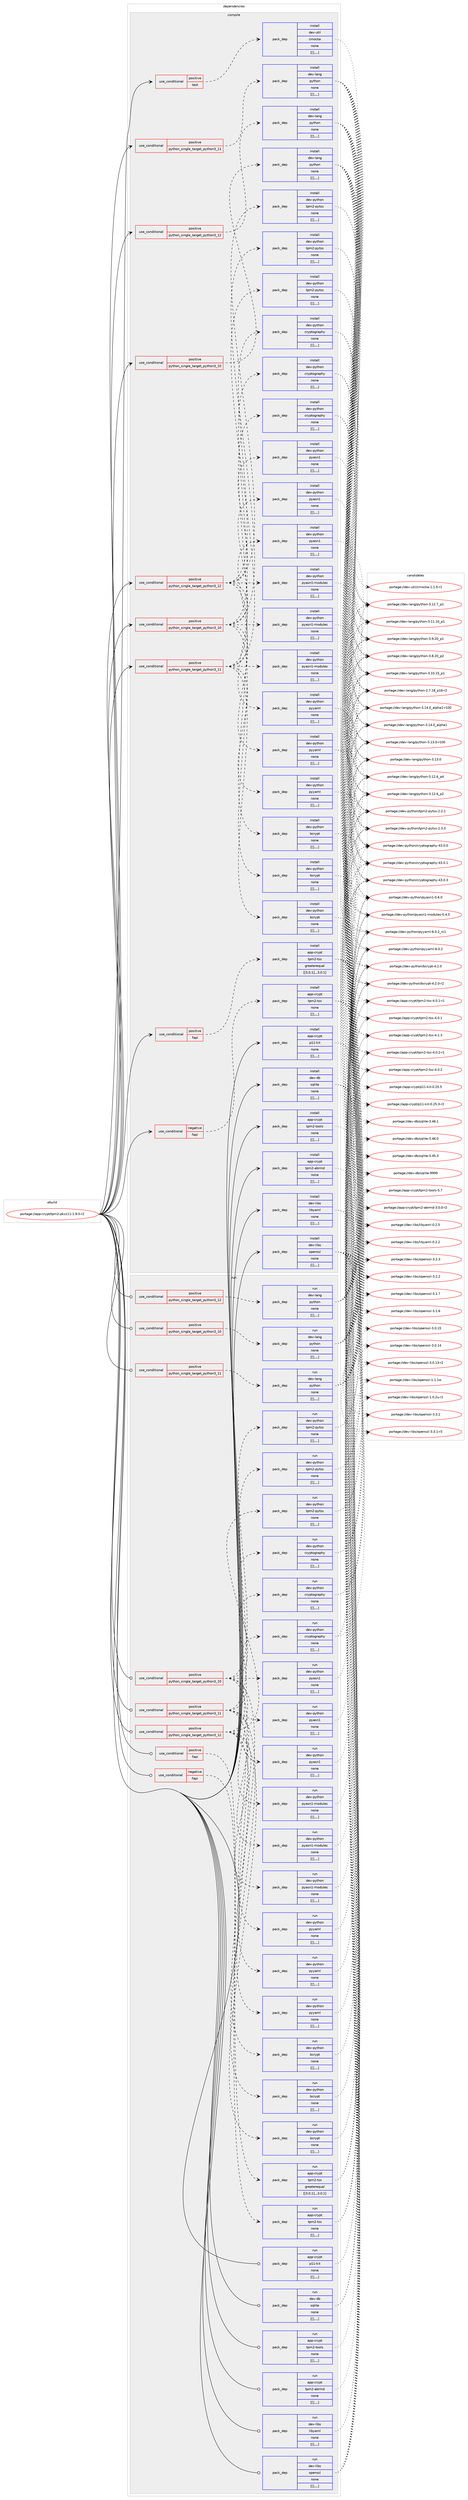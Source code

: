digraph prolog {

# *************
# Graph options
# *************

newrank=true;
concentrate=true;
compound=true;
graph [rankdir=LR,fontname=Helvetica,fontsize=10,ranksep=1.5];#, ranksep=2.5, nodesep=0.2];
edge  [arrowhead=vee];
node  [fontname=Helvetica,fontsize=10];

# **********
# The ebuild
# **********

subgraph cluster_leftcol {
color=gray;
label=<<i>ebuild</i>>;
id [label="portage://app-crypt/tpm2-pkcs11-1.9.0-r2", color=red, width=4, href="../app-crypt/tpm2-pkcs11-1.9.0-r2.svg"];
}

# ****************
# The dependencies
# ****************

subgraph cluster_midcol {
color=gray;
label=<<i>dependencies</i>>;
subgraph cluster_compile {
fillcolor="#eeeeee";
style=filled;
label=<<i>compile</i>>;
subgraph cond3929 {
dependency14371 [label=<<TABLE BORDER="0" CELLBORDER="1" CELLSPACING="0" CELLPADDING="4"><TR><TD ROWSPAN="3" CELLPADDING="10">use_conditional</TD></TR><TR><TD>negative</TD></TR><TR><TD>fapi</TD></TR></TABLE>>, shape=none, color=red];
subgraph pack10370 {
dependency14419 [label=<<TABLE BORDER="0" CELLBORDER="1" CELLSPACING="0" CELLPADDING="4" WIDTH="220"><TR><TD ROWSPAN="6" CELLPADDING="30">pack_dep</TD></TR><TR><TD WIDTH="110">install</TD></TR><TR><TD>app-crypt</TD></TR><TR><TD>tpm2-tss</TD></TR><TR><TD>none</TD></TR><TR><TD>[[],,,,]</TD></TR></TABLE>>, shape=none, color=blue];
}
dependency14371:e -> dependency14419:w [weight=20,style="dashed",arrowhead="vee"];
}
id:e -> dependency14371:w [weight=20,style="solid",arrowhead="vee"];
subgraph cond3947 {
dependency14442 [label=<<TABLE BORDER="0" CELLBORDER="1" CELLSPACING="0" CELLPADDING="4"><TR><TD ROWSPAN="3" CELLPADDING="10">use_conditional</TD></TR><TR><TD>positive</TD></TR><TR><TD>fapi</TD></TR></TABLE>>, shape=none, color=red];
subgraph pack10422 {
dependency14492 [label=<<TABLE BORDER="0" CELLBORDER="1" CELLSPACING="0" CELLPADDING="4" WIDTH="220"><TR><TD ROWSPAN="6" CELLPADDING="30">pack_dep</TD></TR><TR><TD WIDTH="110">install</TD></TR><TR><TD>app-crypt</TD></TR><TR><TD>tpm2-tss</TD></TR><TR><TD>greaterequal</TD></TR><TR><TD>[[3,0,1],,,3.0.1]</TD></TR></TABLE>>, shape=none, color=blue];
}
dependency14442:e -> dependency14492:w [weight=20,style="dashed",arrowhead="vee"];
}
id:e -> dependency14442:w [weight=20,style="solid",arrowhead="vee"];
subgraph cond3963 {
dependency14509 [label=<<TABLE BORDER="0" CELLBORDER="1" CELLSPACING="0" CELLPADDING="4"><TR><TD ROWSPAN="3" CELLPADDING="10">use_conditional</TD></TR><TR><TD>positive</TD></TR><TR><TD>python_single_target_python3_10</TD></TR></TABLE>>, shape=none, color=red];
subgraph pack10508 {
dependency14554 [label=<<TABLE BORDER="0" CELLBORDER="1" CELLSPACING="0" CELLPADDING="4" WIDTH="220"><TR><TD ROWSPAN="6" CELLPADDING="30">pack_dep</TD></TR><TR><TD WIDTH="110">install</TD></TR><TR><TD>dev-lang</TD></TR><TR><TD>python</TD></TR><TR><TD>none</TD></TR><TR><TD>[[],,,,]</TD></TR></TABLE>>, shape=none, color=blue];
}
dependency14509:e -> dependency14554:w [weight=20,style="dashed",arrowhead="vee"];
}
id:e -> dependency14509:w [weight=20,style="solid",arrowhead="vee"];
subgraph cond3977 {
dependency14606 [label=<<TABLE BORDER="0" CELLBORDER="1" CELLSPACING="0" CELLPADDING="4"><TR><TD ROWSPAN="3" CELLPADDING="10">use_conditional</TD></TR><TR><TD>positive</TD></TR><TR><TD>python_single_target_python3_10</TD></TR></TABLE>>, shape=none, color=red];
subgraph pack10566 {
dependency14621 [label=<<TABLE BORDER="0" CELLBORDER="1" CELLSPACING="0" CELLPADDING="4" WIDTH="220"><TR><TD ROWSPAN="6" CELLPADDING="30">pack_dep</TD></TR><TR><TD WIDTH="110">install</TD></TR><TR><TD>dev-python</TD></TR><TR><TD>bcrypt</TD></TR><TR><TD>none</TD></TR><TR><TD>[[],,,,]</TD></TR></TABLE>>, shape=none, color=blue];
}
dependency14606:e -> dependency14621:w [weight=20,style="dashed",arrowhead="vee"];
subgraph pack10601 {
dependency14662 [label=<<TABLE BORDER="0" CELLBORDER="1" CELLSPACING="0" CELLPADDING="4" WIDTH="220"><TR><TD ROWSPAN="6" CELLPADDING="30">pack_dep</TD></TR><TR><TD WIDTH="110">install</TD></TR><TR><TD>dev-python</TD></TR><TR><TD>cryptography</TD></TR><TR><TD>none</TD></TR><TR><TD>[[],,,,]</TD></TR></TABLE>>, shape=none, color=blue];
}
dependency14606:e -> dependency14662:w [weight=20,style="dashed",arrowhead="vee"];
subgraph pack10616 {
dependency14737 [label=<<TABLE BORDER="0" CELLBORDER="1" CELLSPACING="0" CELLPADDING="4" WIDTH="220"><TR><TD ROWSPAN="6" CELLPADDING="30">pack_dep</TD></TR><TR><TD WIDTH="110">install</TD></TR><TR><TD>dev-python</TD></TR><TR><TD>pyasn1</TD></TR><TR><TD>none</TD></TR><TR><TD>[[],,,,]</TD></TR></TABLE>>, shape=none, color=blue];
}
dependency14606:e -> dependency14737:w [weight=20,style="dashed",arrowhead="vee"];
subgraph pack10677 {
dependency14757 [label=<<TABLE BORDER="0" CELLBORDER="1" CELLSPACING="0" CELLPADDING="4" WIDTH="220"><TR><TD ROWSPAN="6" CELLPADDING="30">pack_dep</TD></TR><TR><TD WIDTH="110">install</TD></TR><TR><TD>dev-python</TD></TR><TR><TD>pyasn1-modules</TD></TR><TR><TD>none</TD></TR><TR><TD>[[],,,,]</TD></TR></TABLE>>, shape=none, color=blue];
}
dependency14606:e -> dependency14757:w [weight=20,style="dashed",arrowhead="vee"];
subgraph pack10710 {
dependency14797 [label=<<TABLE BORDER="0" CELLBORDER="1" CELLSPACING="0" CELLPADDING="4" WIDTH="220"><TR><TD ROWSPAN="6" CELLPADDING="30">pack_dep</TD></TR><TR><TD WIDTH="110">install</TD></TR><TR><TD>dev-python</TD></TR><TR><TD>pyyaml</TD></TR><TR><TD>none</TD></TR><TR><TD>[[],,,,]</TD></TR></TABLE>>, shape=none, color=blue];
}
dependency14606:e -> dependency14797:w [weight=20,style="dashed",arrowhead="vee"];
subgraph pack10743 {
dependency14858 [label=<<TABLE BORDER="0" CELLBORDER="1" CELLSPACING="0" CELLPADDING="4" WIDTH="220"><TR><TD ROWSPAN="6" CELLPADDING="30">pack_dep</TD></TR><TR><TD WIDTH="110">install</TD></TR><TR><TD>dev-python</TD></TR><TR><TD>tpm2-pytss</TD></TR><TR><TD>none</TD></TR><TR><TD>[[],,,,]</TD></TR></TABLE>>, shape=none, color=blue];
}
dependency14606:e -> dependency14858:w [weight=20,style="dashed",arrowhead="vee"];
}
id:e -> dependency14606:w [weight=20,style="solid",arrowhead="vee"];
subgraph cond4032 {
dependency14891 [label=<<TABLE BORDER="0" CELLBORDER="1" CELLSPACING="0" CELLPADDING="4"><TR><TD ROWSPAN="3" CELLPADDING="10">use_conditional</TD></TR><TR><TD>positive</TD></TR><TR><TD>python_single_target_python3_11</TD></TR></TABLE>>, shape=none, color=red];
subgraph pack10789 {
dependency14894 [label=<<TABLE BORDER="0" CELLBORDER="1" CELLSPACING="0" CELLPADDING="4" WIDTH="220"><TR><TD ROWSPAN="6" CELLPADDING="30">pack_dep</TD></TR><TR><TD WIDTH="110">install</TD></TR><TR><TD>dev-lang</TD></TR><TR><TD>python</TD></TR><TR><TD>none</TD></TR><TR><TD>[[],,,,]</TD></TR></TABLE>>, shape=none, color=blue];
}
dependency14891:e -> dependency14894:w [weight=20,style="dashed",arrowhead="vee"];
}
id:e -> dependency14891:w [weight=20,style="solid",arrowhead="vee"];
subgraph cond4036 {
dependency14898 [label=<<TABLE BORDER="0" CELLBORDER="1" CELLSPACING="0" CELLPADDING="4"><TR><TD ROWSPAN="3" CELLPADDING="10">use_conditional</TD></TR><TR><TD>positive</TD></TR><TR><TD>python_single_target_python3_11</TD></TR></TABLE>>, shape=none, color=red];
subgraph pack10814 {
dependency14954 [label=<<TABLE BORDER="0" CELLBORDER="1" CELLSPACING="0" CELLPADDING="4" WIDTH="220"><TR><TD ROWSPAN="6" CELLPADDING="30">pack_dep</TD></TR><TR><TD WIDTH="110">install</TD></TR><TR><TD>dev-python</TD></TR><TR><TD>bcrypt</TD></TR><TR><TD>none</TD></TR><TR><TD>[[],,,,]</TD></TR></TABLE>>, shape=none, color=blue];
}
dependency14898:e -> dependency14954:w [weight=20,style="dashed",arrowhead="vee"];
subgraph pack10871 {
dependency15001 [label=<<TABLE BORDER="0" CELLBORDER="1" CELLSPACING="0" CELLPADDING="4" WIDTH="220"><TR><TD ROWSPAN="6" CELLPADDING="30">pack_dep</TD></TR><TR><TD WIDTH="110">install</TD></TR><TR><TD>dev-python</TD></TR><TR><TD>cryptography</TD></TR><TR><TD>none</TD></TR><TR><TD>[[],,,,]</TD></TR></TABLE>>, shape=none, color=blue];
}
dependency14898:e -> dependency15001:w [weight=20,style="dashed",arrowhead="vee"];
subgraph pack10905 {
dependency15040 [label=<<TABLE BORDER="0" CELLBORDER="1" CELLSPACING="0" CELLPADDING="4" WIDTH="220"><TR><TD ROWSPAN="6" CELLPADDING="30">pack_dep</TD></TR><TR><TD WIDTH="110">install</TD></TR><TR><TD>dev-python</TD></TR><TR><TD>pyasn1</TD></TR><TR><TD>none</TD></TR><TR><TD>[[],,,,]</TD></TR></TABLE>>, shape=none, color=blue];
}
dependency14898:e -> dependency15040:w [weight=20,style="dashed",arrowhead="vee"];
subgraph pack11000 {
dependency15177 [label=<<TABLE BORDER="0" CELLBORDER="1" CELLSPACING="0" CELLPADDING="4" WIDTH="220"><TR><TD ROWSPAN="6" CELLPADDING="30">pack_dep</TD></TR><TR><TD WIDTH="110">install</TD></TR><TR><TD>dev-python</TD></TR><TR><TD>pyasn1-modules</TD></TR><TR><TD>none</TD></TR><TR><TD>[[],,,,]</TD></TR></TABLE>>, shape=none, color=blue];
}
dependency14898:e -> dependency15177:w [weight=20,style="dashed",arrowhead="vee"];
subgraph pack11004 {
dependency15181 [label=<<TABLE BORDER="0" CELLBORDER="1" CELLSPACING="0" CELLPADDING="4" WIDTH="220"><TR><TD ROWSPAN="6" CELLPADDING="30">pack_dep</TD></TR><TR><TD WIDTH="110">install</TD></TR><TR><TD>dev-python</TD></TR><TR><TD>pyyaml</TD></TR><TR><TD>none</TD></TR><TR><TD>[[],,,,]</TD></TR></TABLE>>, shape=none, color=blue];
}
dependency14898:e -> dependency15181:w [weight=20,style="dashed",arrowhead="vee"];
subgraph pack11005 {
dependency15182 [label=<<TABLE BORDER="0" CELLBORDER="1" CELLSPACING="0" CELLPADDING="4" WIDTH="220"><TR><TD ROWSPAN="6" CELLPADDING="30">pack_dep</TD></TR><TR><TD WIDTH="110">install</TD></TR><TR><TD>dev-python</TD></TR><TR><TD>tpm2-pytss</TD></TR><TR><TD>none</TD></TR><TR><TD>[[],,,,]</TD></TR></TABLE>>, shape=none, color=blue];
}
dependency14898:e -> dependency15182:w [weight=20,style="dashed",arrowhead="vee"];
}
id:e -> dependency14898:w [weight=20,style="solid",arrowhead="vee"];
subgraph cond4089 {
dependency15185 [label=<<TABLE BORDER="0" CELLBORDER="1" CELLSPACING="0" CELLPADDING="4"><TR><TD ROWSPAN="3" CELLPADDING="10">use_conditional</TD></TR><TR><TD>positive</TD></TR><TR><TD>python_single_target_python3_12</TD></TR></TABLE>>, shape=none, color=red];
subgraph pack11008 {
dependency15188 [label=<<TABLE BORDER="0" CELLBORDER="1" CELLSPACING="0" CELLPADDING="4" WIDTH="220"><TR><TD ROWSPAN="6" CELLPADDING="30">pack_dep</TD></TR><TR><TD WIDTH="110">install</TD></TR><TR><TD>dev-lang</TD></TR><TR><TD>python</TD></TR><TR><TD>none</TD></TR><TR><TD>[[],,,,]</TD></TR></TABLE>>, shape=none, color=blue];
}
dependency15185:e -> dependency15188:w [weight=20,style="dashed",arrowhead="vee"];
}
id:e -> dependency15185:w [weight=20,style="solid",arrowhead="vee"];
subgraph cond4091 {
dependency15193 [label=<<TABLE BORDER="0" CELLBORDER="1" CELLSPACING="0" CELLPADDING="4"><TR><TD ROWSPAN="3" CELLPADDING="10">use_conditional</TD></TR><TR><TD>positive</TD></TR><TR><TD>python_single_target_python3_12</TD></TR></TABLE>>, shape=none, color=red];
subgraph pack11014 {
dependency15195 [label=<<TABLE BORDER="0" CELLBORDER="1" CELLSPACING="0" CELLPADDING="4" WIDTH="220"><TR><TD ROWSPAN="6" CELLPADDING="30">pack_dep</TD></TR><TR><TD WIDTH="110">install</TD></TR><TR><TD>dev-python</TD></TR><TR><TD>bcrypt</TD></TR><TR><TD>none</TD></TR><TR><TD>[[],,,,]</TD></TR></TABLE>>, shape=none, color=blue];
}
dependency15193:e -> dependency15195:w [weight=20,style="dashed",arrowhead="vee"];
subgraph pack11016 {
dependency15198 [label=<<TABLE BORDER="0" CELLBORDER="1" CELLSPACING="0" CELLPADDING="4" WIDTH="220"><TR><TD ROWSPAN="6" CELLPADDING="30">pack_dep</TD></TR><TR><TD WIDTH="110">install</TD></TR><TR><TD>dev-python</TD></TR><TR><TD>cryptography</TD></TR><TR><TD>none</TD></TR><TR><TD>[[],,,,]</TD></TR></TABLE>>, shape=none, color=blue];
}
dependency15193:e -> dependency15198:w [weight=20,style="dashed",arrowhead="vee"];
subgraph pack11019 {
dependency15200 [label=<<TABLE BORDER="0" CELLBORDER="1" CELLSPACING="0" CELLPADDING="4" WIDTH="220"><TR><TD ROWSPAN="6" CELLPADDING="30">pack_dep</TD></TR><TR><TD WIDTH="110">install</TD></TR><TR><TD>dev-python</TD></TR><TR><TD>pyasn1</TD></TR><TR><TD>none</TD></TR><TR><TD>[[],,,,]</TD></TR></TABLE>>, shape=none, color=blue];
}
dependency15193:e -> dependency15200:w [weight=20,style="dashed",arrowhead="vee"];
subgraph pack11021 {
dependency15202 [label=<<TABLE BORDER="0" CELLBORDER="1" CELLSPACING="0" CELLPADDING="4" WIDTH="220"><TR><TD ROWSPAN="6" CELLPADDING="30">pack_dep</TD></TR><TR><TD WIDTH="110">install</TD></TR><TR><TD>dev-python</TD></TR><TR><TD>pyasn1-modules</TD></TR><TR><TD>none</TD></TR><TR><TD>[[],,,,]</TD></TR></TABLE>>, shape=none, color=blue];
}
dependency15193:e -> dependency15202:w [weight=20,style="dashed",arrowhead="vee"];
subgraph pack11022 {
dependency15203 [label=<<TABLE BORDER="0" CELLBORDER="1" CELLSPACING="0" CELLPADDING="4" WIDTH="220"><TR><TD ROWSPAN="6" CELLPADDING="30">pack_dep</TD></TR><TR><TD WIDTH="110">install</TD></TR><TR><TD>dev-python</TD></TR><TR><TD>pyyaml</TD></TR><TR><TD>none</TD></TR><TR><TD>[[],,,,]</TD></TR></TABLE>>, shape=none, color=blue];
}
dependency15193:e -> dependency15203:w [weight=20,style="dashed",arrowhead="vee"];
subgraph pack11023 {
dependency15204 [label=<<TABLE BORDER="0" CELLBORDER="1" CELLSPACING="0" CELLPADDING="4" WIDTH="220"><TR><TD ROWSPAN="6" CELLPADDING="30">pack_dep</TD></TR><TR><TD WIDTH="110">install</TD></TR><TR><TD>dev-python</TD></TR><TR><TD>tpm2-pytss</TD></TR><TR><TD>none</TD></TR><TR><TD>[[],,,,]</TD></TR></TABLE>>, shape=none, color=blue];
}
dependency15193:e -> dependency15204:w [weight=20,style="dashed",arrowhead="vee"];
}
id:e -> dependency15193:w [weight=20,style="solid",arrowhead="vee"];
subgraph cond4092 {
dependency15205 [label=<<TABLE BORDER="0" CELLBORDER="1" CELLSPACING="0" CELLPADDING="4"><TR><TD ROWSPAN="3" CELLPADDING="10">use_conditional</TD></TR><TR><TD>positive</TD></TR><TR><TD>test</TD></TR></TABLE>>, shape=none, color=red];
subgraph pack11024 {
dependency15206 [label=<<TABLE BORDER="0" CELLBORDER="1" CELLSPACING="0" CELLPADDING="4" WIDTH="220"><TR><TD ROWSPAN="6" CELLPADDING="30">pack_dep</TD></TR><TR><TD WIDTH="110">install</TD></TR><TR><TD>dev-util</TD></TR><TR><TD>cmocka</TD></TR><TR><TD>none</TD></TR><TR><TD>[[],,,,]</TD></TR></TABLE>>, shape=none, color=blue];
}
dependency15205:e -> dependency15206:w [weight=20,style="dashed",arrowhead="vee"];
}
id:e -> dependency15205:w [weight=20,style="solid",arrowhead="vee"];
subgraph pack11025 {
dependency15207 [label=<<TABLE BORDER="0" CELLBORDER="1" CELLSPACING="0" CELLPADDING="4" WIDTH="220"><TR><TD ROWSPAN="6" CELLPADDING="30">pack_dep</TD></TR><TR><TD WIDTH="110">install</TD></TR><TR><TD>app-crypt</TD></TR><TR><TD>p11-kit</TD></TR><TR><TD>none</TD></TR><TR><TD>[[],,,,]</TD></TR></TABLE>>, shape=none, color=blue];
}
id:e -> dependency15207:w [weight=20,style="solid",arrowhead="vee"];
subgraph pack11026 {
dependency15208 [label=<<TABLE BORDER="0" CELLBORDER="1" CELLSPACING="0" CELLPADDING="4" WIDTH="220"><TR><TD ROWSPAN="6" CELLPADDING="30">pack_dep</TD></TR><TR><TD WIDTH="110">install</TD></TR><TR><TD>app-crypt</TD></TR><TR><TD>tpm2-abrmd</TD></TR><TR><TD>none</TD></TR><TR><TD>[[],,,,]</TD></TR></TABLE>>, shape=none, color=blue];
}
id:e -> dependency15208:w [weight=20,style="solid",arrowhead="vee"];
subgraph pack11027 {
dependency15209 [label=<<TABLE BORDER="0" CELLBORDER="1" CELLSPACING="0" CELLPADDING="4" WIDTH="220"><TR><TD ROWSPAN="6" CELLPADDING="30">pack_dep</TD></TR><TR><TD WIDTH="110">install</TD></TR><TR><TD>app-crypt</TD></TR><TR><TD>tpm2-tools</TD></TR><TR><TD>none</TD></TR><TR><TD>[[],,,,]</TD></TR></TABLE>>, shape=none, color=blue];
}
id:e -> dependency15209:w [weight=20,style="solid",arrowhead="vee"];
subgraph pack11028 {
dependency15210 [label=<<TABLE BORDER="0" CELLBORDER="1" CELLSPACING="0" CELLPADDING="4" WIDTH="220"><TR><TD ROWSPAN="6" CELLPADDING="30">pack_dep</TD></TR><TR><TD WIDTH="110">install</TD></TR><TR><TD>dev-db</TD></TR><TR><TD>sqlite</TD></TR><TR><TD>none</TD></TR><TR><TD>[[],,,,]</TD></TR></TABLE>>, shape=none, color=blue];
}
id:e -> dependency15210:w [weight=20,style="solid",arrowhead="vee"];
subgraph pack11029 {
dependency15211 [label=<<TABLE BORDER="0" CELLBORDER="1" CELLSPACING="0" CELLPADDING="4" WIDTH="220"><TR><TD ROWSPAN="6" CELLPADDING="30">pack_dep</TD></TR><TR><TD WIDTH="110">install</TD></TR><TR><TD>dev-libs</TD></TR><TR><TD>libyaml</TD></TR><TR><TD>none</TD></TR><TR><TD>[[],,,,]</TD></TR></TABLE>>, shape=none, color=blue];
}
id:e -> dependency15211:w [weight=20,style="solid",arrowhead="vee"];
subgraph pack11031 {
dependency15213 [label=<<TABLE BORDER="0" CELLBORDER="1" CELLSPACING="0" CELLPADDING="4" WIDTH="220"><TR><TD ROWSPAN="6" CELLPADDING="30">pack_dep</TD></TR><TR><TD WIDTH="110">install</TD></TR><TR><TD>dev-libs</TD></TR><TR><TD>openssl</TD></TR><TR><TD>none</TD></TR><TR><TD>[[],,,,]</TD></TR></TABLE>>, shape=none, color=blue];
}
id:e -> dependency15213:w [weight=20,style="solid",arrowhead="vee"];
}
subgraph cluster_compileandrun {
fillcolor="#eeeeee";
style=filled;
label=<<i>compile and run</i>>;
}
subgraph cluster_run {
fillcolor="#eeeeee";
style=filled;
label=<<i>run</i>>;
subgraph cond4093 {
dependency15214 [label=<<TABLE BORDER="0" CELLBORDER="1" CELLSPACING="0" CELLPADDING="4"><TR><TD ROWSPAN="3" CELLPADDING="10">use_conditional</TD></TR><TR><TD>negative</TD></TR><TR><TD>fapi</TD></TR></TABLE>>, shape=none, color=red];
subgraph pack11032 {
dependency15215 [label=<<TABLE BORDER="0" CELLBORDER="1" CELLSPACING="0" CELLPADDING="4" WIDTH="220"><TR><TD ROWSPAN="6" CELLPADDING="30">pack_dep</TD></TR><TR><TD WIDTH="110">run</TD></TR><TR><TD>app-crypt</TD></TR><TR><TD>tpm2-tss</TD></TR><TR><TD>none</TD></TR><TR><TD>[[],,,,]</TD></TR></TABLE>>, shape=none, color=blue];
}
dependency15214:e -> dependency15215:w [weight=20,style="dashed",arrowhead="vee"];
}
id:e -> dependency15214:w [weight=20,style="solid",arrowhead="odot"];
subgraph cond4094 {
dependency15216 [label=<<TABLE BORDER="0" CELLBORDER="1" CELLSPACING="0" CELLPADDING="4"><TR><TD ROWSPAN="3" CELLPADDING="10">use_conditional</TD></TR><TR><TD>positive</TD></TR><TR><TD>fapi</TD></TR></TABLE>>, shape=none, color=red];
subgraph pack11033 {
dependency15217 [label=<<TABLE BORDER="0" CELLBORDER="1" CELLSPACING="0" CELLPADDING="4" WIDTH="220"><TR><TD ROWSPAN="6" CELLPADDING="30">pack_dep</TD></TR><TR><TD WIDTH="110">run</TD></TR><TR><TD>app-crypt</TD></TR><TR><TD>tpm2-tss</TD></TR><TR><TD>greaterequal</TD></TR><TR><TD>[[3,0,1],,,3.0.1]</TD></TR></TABLE>>, shape=none, color=blue];
}
dependency15216:e -> dependency15217:w [weight=20,style="dashed",arrowhead="vee"];
}
id:e -> dependency15216:w [weight=20,style="solid",arrowhead="odot"];
subgraph cond4095 {
dependency15218 [label=<<TABLE BORDER="0" CELLBORDER="1" CELLSPACING="0" CELLPADDING="4"><TR><TD ROWSPAN="3" CELLPADDING="10">use_conditional</TD></TR><TR><TD>positive</TD></TR><TR><TD>python_single_target_python3_10</TD></TR></TABLE>>, shape=none, color=red];
subgraph pack11034 {
dependency15219 [label=<<TABLE BORDER="0" CELLBORDER="1" CELLSPACING="0" CELLPADDING="4" WIDTH="220"><TR><TD ROWSPAN="6" CELLPADDING="30">pack_dep</TD></TR><TR><TD WIDTH="110">run</TD></TR><TR><TD>dev-lang</TD></TR><TR><TD>python</TD></TR><TR><TD>none</TD></TR><TR><TD>[[],,,,]</TD></TR></TABLE>>, shape=none, color=blue];
}
dependency15218:e -> dependency15219:w [weight=20,style="dashed",arrowhead="vee"];
}
id:e -> dependency15218:w [weight=20,style="solid",arrowhead="odot"];
subgraph cond4097 {
dependency15222 [label=<<TABLE BORDER="0" CELLBORDER="1" CELLSPACING="0" CELLPADDING="4"><TR><TD ROWSPAN="3" CELLPADDING="10">use_conditional</TD></TR><TR><TD>positive</TD></TR><TR><TD>python_single_target_python3_10</TD></TR></TABLE>>, shape=none, color=red];
subgraph pack11036 {
dependency15223 [label=<<TABLE BORDER="0" CELLBORDER="1" CELLSPACING="0" CELLPADDING="4" WIDTH="220"><TR><TD ROWSPAN="6" CELLPADDING="30">pack_dep</TD></TR><TR><TD WIDTH="110">run</TD></TR><TR><TD>dev-python</TD></TR><TR><TD>bcrypt</TD></TR><TR><TD>none</TD></TR><TR><TD>[[],,,,]</TD></TR></TABLE>>, shape=none, color=blue];
}
dependency15222:e -> dependency15223:w [weight=20,style="dashed",arrowhead="vee"];
subgraph pack11038 {
dependency15226 [label=<<TABLE BORDER="0" CELLBORDER="1" CELLSPACING="0" CELLPADDING="4" WIDTH="220"><TR><TD ROWSPAN="6" CELLPADDING="30">pack_dep</TD></TR><TR><TD WIDTH="110">run</TD></TR><TR><TD>dev-python</TD></TR><TR><TD>cryptography</TD></TR><TR><TD>none</TD></TR><TR><TD>[[],,,,]</TD></TR></TABLE>>, shape=none, color=blue];
}
dependency15222:e -> dependency15226:w [weight=20,style="dashed",arrowhead="vee"];
subgraph pack11040 {
dependency15249 [label=<<TABLE BORDER="0" CELLBORDER="1" CELLSPACING="0" CELLPADDING="4" WIDTH="220"><TR><TD ROWSPAN="6" CELLPADDING="30">pack_dep</TD></TR><TR><TD WIDTH="110">run</TD></TR><TR><TD>dev-python</TD></TR><TR><TD>pyasn1</TD></TR><TR><TD>none</TD></TR><TR><TD>[[],,,,]</TD></TR></TABLE>>, shape=none, color=blue];
}
dependency15222:e -> dependency15249:w [weight=20,style="dashed",arrowhead="vee"];
subgraph pack11059 {
dependency15258 [label=<<TABLE BORDER="0" CELLBORDER="1" CELLSPACING="0" CELLPADDING="4" WIDTH="220"><TR><TD ROWSPAN="6" CELLPADDING="30">pack_dep</TD></TR><TR><TD WIDTH="110">run</TD></TR><TR><TD>dev-python</TD></TR><TR><TD>pyasn1-modules</TD></TR><TR><TD>none</TD></TR><TR><TD>[[],,,,]</TD></TR></TABLE>>, shape=none, color=blue];
}
dependency15222:e -> dependency15258:w [weight=20,style="dashed",arrowhead="vee"];
subgraph pack11069 {
dependency15264 [label=<<TABLE BORDER="0" CELLBORDER="1" CELLSPACING="0" CELLPADDING="4" WIDTH="220"><TR><TD ROWSPAN="6" CELLPADDING="30">pack_dep</TD></TR><TR><TD WIDTH="110">run</TD></TR><TR><TD>dev-python</TD></TR><TR><TD>pyyaml</TD></TR><TR><TD>none</TD></TR><TR><TD>[[],,,,]</TD></TR></TABLE>>, shape=none, color=blue];
}
dependency15222:e -> dependency15264:w [weight=20,style="dashed",arrowhead="vee"];
subgraph pack11076 {
dependency15266 [label=<<TABLE BORDER="0" CELLBORDER="1" CELLSPACING="0" CELLPADDING="4" WIDTH="220"><TR><TD ROWSPAN="6" CELLPADDING="30">pack_dep</TD></TR><TR><TD WIDTH="110">run</TD></TR><TR><TD>dev-python</TD></TR><TR><TD>tpm2-pytss</TD></TR><TR><TD>none</TD></TR><TR><TD>[[],,,,]</TD></TR></TABLE>>, shape=none, color=blue];
}
dependency15222:e -> dependency15266:w [weight=20,style="dashed",arrowhead="vee"];
}
id:e -> dependency15222:w [weight=20,style="solid",arrowhead="odot"];
subgraph cond4109 {
dependency15280 [label=<<TABLE BORDER="0" CELLBORDER="1" CELLSPACING="0" CELLPADDING="4"><TR><TD ROWSPAN="3" CELLPADDING="10">use_conditional</TD></TR><TR><TD>positive</TD></TR><TR><TD>python_single_target_python3_11</TD></TR></TABLE>>, shape=none, color=red];
subgraph pack11098 {
dependency15296 [label=<<TABLE BORDER="0" CELLBORDER="1" CELLSPACING="0" CELLPADDING="4" WIDTH="220"><TR><TD ROWSPAN="6" CELLPADDING="30">pack_dep</TD></TR><TR><TD WIDTH="110">run</TD></TR><TR><TD>dev-lang</TD></TR><TR><TD>python</TD></TR><TR><TD>none</TD></TR><TR><TD>[[],,,,]</TD></TR></TABLE>>, shape=none, color=blue];
}
dependency15280:e -> dependency15296:w [weight=20,style="dashed",arrowhead="vee"];
}
id:e -> dependency15280:w [weight=20,style="solid",arrowhead="odot"];
subgraph cond4111 {
dependency15329 [label=<<TABLE BORDER="0" CELLBORDER="1" CELLSPACING="0" CELLPADDING="4"><TR><TD ROWSPAN="3" CELLPADDING="10">use_conditional</TD></TR><TR><TD>positive</TD></TR><TR><TD>python_single_target_python3_11</TD></TR></TABLE>>, shape=none, color=red];
subgraph pack11135 {
dependency15336 [label=<<TABLE BORDER="0" CELLBORDER="1" CELLSPACING="0" CELLPADDING="4" WIDTH="220"><TR><TD ROWSPAN="6" CELLPADDING="30">pack_dep</TD></TR><TR><TD WIDTH="110">run</TD></TR><TR><TD>dev-python</TD></TR><TR><TD>bcrypt</TD></TR><TR><TD>none</TD></TR><TR><TD>[[],,,,]</TD></TR></TABLE>>, shape=none, color=blue];
}
dependency15329:e -> dependency15336:w [weight=20,style="dashed",arrowhead="vee"];
subgraph pack11138 {
dependency15353 [label=<<TABLE BORDER="0" CELLBORDER="1" CELLSPACING="0" CELLPADDING="4" WIDTH="220"><TR><TD ROWSPAN="6" CELLPADDING="30">pack_dep</TD></TR><TR><TD WIDTH="110">run</TD></TR><TR><TD>dev-python</TD></TR><TR><TD>cryptography</TD></TR><TR><TD>none</TD></TR><TR><TD>[[],,,,]</TD></TR></TABLE>>, shape=none, color=blue];
}
dependency15329:e -> dependency15353:w [weight=20,style="dashed",arrowhead="vee"];
subgraph pack11156 {
dependency15360 [label=<<TABLE BORDER="0" CELLBORDER="1" CELLSPACING="0" CELLPADDING="4" WIDTH="220"><TR><TD ROWSPAN="6" CELLPADDING="30">pack_dep</TD></TR><TR><TD WIDTH="110">run</TD></TR><TR><TD>dev-python</TD></TR><TR><TD>pyasn1</TD></TR><TR><TD>none</TD></TR><TR><TD>[[],,,,]</TD></TR></TABLE>>, shape=none, color=blue];
}
dependency15329:e -> dependency15360:w [weight=20,style="dashed",arrowhead="vee"];
subgraph pack11160 {
dependency15363 [label=<<TABLE BORDER="0" CELLBORDER="1" CELLSPACING="0" CELLPADDING="4" WIDTH="220"><TR><TD ROWSPAN="6" CELLPADDING="30">pack_dep</TD></TR><TR><TD WIDTH="110">run</TD></TR><TR><TD>dev-python</TD></TR><TR><TD>pyasn1-modules</TD></TR><TR><TD>none</TD></TR><TR><TD>[[],,,,]</TD></TR></TABLE>>, shape=none, color=blue];
}
dependency15329:e -> dependency15363:w [weight=20,style="dashed",arrowhead="vee"];
subgraph pack11163 {
dependency15367 [label=<<TABLE BORDER="0" CELLBORDER="1" CELLSPACING="0" CELLPADDING="4" WIDTH="220"><TR><TD ROWSPAN="6" CELLPADDING="30">pack_dep</TD></TR><TR><TD WIDTH="110">run</TD></TR><TR><TD>dev-python</TD></TR><TR><TD>pyyaml</TD></TR><TR><TD>none</TD></TR><TR><TD>[[],,,,]</TD></TR></TABLE>>, shape=none, color=blue];
}
dependency15329:e -> dependency15367:w [weight=20,style="dashed",arrowhead="vee"];
subgraph pack11166 {
dependency15369 [label=<<TABLE BORDER="0" CELLBORDER="1" CELLSPACING="0" CELLPADDING="4" WIDTH="220"><TR><TD ROWSPAN="6" CELLPADDING="30">pack_dep</TD></TR><TR><TD WIDTH="110">run</TD></TR><TR><TD>dev-python</TD></TR><TR><TD>tpm2-pytss</TD></TR><TR><TD>none</TD></TR><TR><TD>[[],,,,]</TD></TR></TABLE>>, shape=none, color=blue];
}
dependency15329:e -> dependency15369:w [weight=20,style="dashed",arrowhead="vee"];
}
id:e -> dependency15329:w [weight=20,style="solid",arrowhead="odot"];
subgraph cond4120 {
dependency15386 [label=<<TABLE BORDER="0" CELLBORDER="1" CELLSPACING="0" CELLPADDING="4"><TR><TD ROWSPAN="3" CELLPADDING="10">use_conditional</TD></TR><TR><TD>positive</TD></TR><TR><TD>python_single_target_python3_12</TD></TR></TABLE>>, shape=none, color=red];
subgraph pack11181 {
dependency15387 [label=<<TABLE BORDER="0" CELLBORDER="1" CELLSPACING="0" CELLPADDING="4" WIDTH="220"><TR><TD ROWSPAN="6" CELLPADDING="30">pack_dep</TD></TR><TR><TD WIDTH="110">run</TD></TR><TR><TD>dev-lang</TD></TR><TR><TD>python</TD></TR><TR><TD>none</TD></TR><TR><TD>[[],,,,]</TD></TR></TABLE>>, shape=none, color=blue];
}
dependency15386:e -> dependency15387:w [weight=20,style="dashed",arrowhead="vee"];
}
id:e -> dependency15386:w [weight=20,style="solid",arrowhead="odot"];
subgraph cond4122 {
dependency15392 [label=<<TABLE BORDER="0" CELLBORDER="1" CELLSPACING="0" CELLPADDING="4"><TR><TD ROWSPAN="3" CELLPADDING="10">use_conditional</TD></TR><TR><TD>positive</TD></TR><TR><TD>python_single_target_python3_12</TD></TR></TABLE>>, shape=none, color=red];
subgraph pack11188 {
dependency15402 [label=<<TABLE BORDER="0" CELLBORDER="1" CELLSPACING="0" CELLPADDING="4" WIDTH="220"><TR><TD ROWSPAN="6" CELLPADDING="30">pack_dep</TD></TR><TR><TD WIDTH="110">run</TD></TR><TR><TD>dev-python</TD></TR><TR><TD>bcrypt</TD></TR><TR><TD>none</TD></TR><TR><TD>[[],,,,]</TD></TR></TABLE>>, shape=none, color=blue];
}
dependency15392:e -> dependency15402:w [weight=20,style="dashed",arrowhead="vee"];
subgraph pack11192 {
dependency15404 [label=<<TABLE BORDER="0" CELLBORDER="1" CELLSPACING="0" CELLPADDING="4" WIDTH="220"><TR><TD ROWSPAN="6" CELLPADDING="30">pack_dep</TD></TR><TR><TD WIDTH="110">run</TD></TR><TR><TD>dev-python</TD></TR><TR><TD>cryptography</TD></TR><TR><TD>none</TD></TR><TR><TD>[[],,,,]</TD></TR></TABLE>>, shape=none, color=blue];
}
dependency15392:e -> dependency15404:w [weight=20,style="dashed",arrowhead="vee"];
subgraph pack11194 {
dependency15407 [label=<<TABLE BORDER="0" CELLBORDER="1" CELLSPACING="0" CELLPADDING="4" WIDTH="220"><TR><TD ROWSPAN="6" CELLPADDING="30">pack_dep</TD></TR><TR><TD WIDTH="110">run</TD></TR><TR><TD>dev-python</TD></TR><TR><TD>pyasn1</TD></TR><TR><TD>none</TD></TR><TR><TD>[[],,,,]</TD></TR></TABLE>>, shape=none, color=blue];
}
dependency15392:e -> dependency15407:w [weight=20,style="dashed",arrowhead="vee"];
subgraph pack11199 {
dependency15410 [label=<<TABLE BORDER="0" CELLBORDER="1" CELLSPACING="0" CELLPADDING="4" WIDTH="220"><TR><TD ROWSPAN="6" CELLPADDING="30">pack_dep</TD></TR><TR><TD WIDTH="110">run</TD></TR><TR><TD>dev-python</TD></TR><TR><TD>pyasn1-modules</TD></TR><TR><TD>none</TD></TR><TR><TD>[[],,,,]</TD></TR></TABLE>>, shape=none, color=blue];
}
dependency15392:e -> dependency15410:w [weight=20,style="dashed",arrowhead="vee"];
subgraph pack11203 {
dependency15415 [label=<<TABLE BORDER="0" CELLBORDER="1" CELLSPACING="0" CELLPADDING="4" WIDTH="220"><TR><TD ROWSPAN="6" CELLPADDING="30">pack_dep</TD></TR><TR><TD WIDTH="110">run</TD></TR><TR><TD>dev-python</TD></TR><TR><TD>pyyaml</TD></TR><TR><TD>none</TD></TR><TR><TD>[[],,,,]</TD></TR></TABLE>>, shape=none, color=blue];
}
dependency15392:e -> dependency15415:w [weight=20,style="dashed",arrowhead="vee"];
subgraph pack11205 {
dependency15416 [label=<<TABLE BORDER="0" CELLBORDER="1" CELLSPACING="0" CELLPADDING="4" WIDTH="220"><TR><TD ROWSPAN="6" CELLPADDING="30">pack_dep</TD></TR><TR><TD WIDTH="110">run</TD></TR><TR><TD>dev-python</TD></TR><TR><TD>tpm2-pytss</TD></TR><TR><TD>none</TD></TR><TR><TD>[[],,,,]</TD></TR></TABLE>>, shape=none, color=blue];
}
dependency15392:e -> dependency15416:w [weight=20,style="dashed",arrowhead="vee"];
}
id:e -> dependency15392:w [weight=20,style="solid",arrowhead="odot"];
subgraph pack11209 {
dependency15421 [label=<<TABLE BORDER="0" CELLBORDER="1" CELLSPACING="0" CELLPADDING="4" WIDTH="220"><TR><TD ROWSPAN="6" CELLPADDING="30">pack_dep</TD></TR><TR><TD WIDTH="110">run</TD></TR><TR><TD>app-crypt</TD></TR><TR><TD>p11-kit</TD></TR><TR><TD>none</TD></TR><TR><TD>[[],,,,]</TD></TR></TABLE>>, shape=none, color=blue];
}
id:e -> dependency15421:w [weight=20,style="solid",arrowhead="odot"];
subgraph pack11212 {
dependency15423 [label=<<TABLE BORDER="0" CELLBORDER="1" CELLSPACING="0" CELLPADDING="4" WIDTH="220"><TR><TD ROWSPAN="6" CELLPADDING="30">pack_dep</TD></TR><TR><TD WIDTH="110">run</TD></TR><TR><TD>app-crypt</TD></TR><TR><TD>tpm2-abrmd</TD></TR><TR><TD>none</TD></TR><TR><TD>[[],,,,]</TD></TR></TABLE>>, shape=none, color=blue];
}
id:e -> dependency15423:w [weight=20,style="solid",arrowhead="odot"];
subgraph pack11215 {
dependency15427 [label=<<TABLE BORDER="0" CELLBORDER="1" CELLSPACING="0" CELLPADDING="4" WIDTH="220"><TR><TD ROWSPAN="6" CELLPADDING="30">pack_dep</TD></TR><TR><TD WIDTH="110">run</TD></TR><TR><TD>app-crypt</TD></TR><TR><TD>tpm2-tools</TD></TR><TR><TD>none</TD></TR><TR><TD>[[],,,,]</TD></TR></TABLE>>, shape=none, color=blue];
}
id:e -> dependency15427:w [weight=20,style="solid",arrowhead="odot"];
subgraph pack11217 {
dependency15429 [label=<<TABLE BORDER="0" CELLBORDER="1" CELLSPACING="0" CELLPADDING="4" WIDTH="220"><TR><TD ROWSPAN="6" CELLPADDING="30">pack_dep</TD></TR><TR><TD WIDTH="110">run</TD></TR><TR><TD>dev-db</TD></TR><TR><TD>sqlite</TD></TR><TR><TD>none</TD></TR><TR><TD>[[],,,,]</TD></TR></TABLE>>, shape=none, color=blue];
}
id:e -> dependency15429:w [weight=20,style="solid",arrowhead="odot"];
subgraph pack11221 {
dependency15433 [label=<<TABLE BORDER="0" CELLBORDER="1" CELLSPACING="0" CELLPADDING="4" WIDTH="220"><TR><TD ROWSPAN="6" CELLPADDING="30">pack_dep</TD></TR><TR><TD WIDTH="110">run</TD></TR><TR><TD>dev-libs</TD></TR><TR><TD>libyaml</TD></TR><TR><TD>none</TD></TR><TR><TD>[[],,,,]</TD></TR></TABLE>>, shape=none, color=blue];
}
id:e -> dependency15433:w [weight=20,style="solid",arrowhead="odot"];
subgraph pack11222 {
dependency15434 [label=<<TABLE BORDER="0" CELLBORDER="1" CELLSPACING="0" CELLPADDING="4" WIDTH="220"><TR><TD ROWSPAN="6" CELLPADDING="30">pack_dep</TD></TR><TR><TD WIDTH="110">run</TD></TR><TR><TD>dev-libs</TD></TR><TR><TD>openssl</TD></TR><TR><TD>none</TD></TR><TR><TD>[[],,,,]</TD></TR></TABLE>>, shape=none, color=blue];
}
id:e -> dependency15434:w [weight=20,style="solid",arrowhead="odot"];
}
}

# **************
# The candidates
# **************

subgraph cluster_choices {
rank=same;
color=gray;
label=<<i>candidates</i>>;

subgraph choice11108 {
color=black;
nodesep=1;
choice971121124599114121112116471161121095045116115115455246494651 [label="portage://app-crypt/tpm2-tss-4.1.3", color=red, width=4,href="../app-crypt/tpm2-tss-4.1.3.svg"];
choice9711211245991141211121164711611210950451161151154552464846504511449 [label="portage://app-crypt/tpm2-tss-4.0.2-r1", color=red, width=4,href="../app-crypt/tpm2-tss-4.0.2-r1.svg"];
choice971121124599114121112116471161121095045116115115455246484650 [label="portage://app-crypt/tpm2-tss-4.0.2", color=red, width=4,href="../app-crypt/tpm2-tss-4.0.2.svg"];
choice9711211245991141211121164711611210950451161151154552464846494511449 [label="portage://app-crypt/tpm2-tss-4.0.1-r1", color=red, width=4,href="../app-crypt/tpm2-tss-4.0.1-r1.svg"];
choice971121124599114121112116471161121095045116115115455246484649 [label="portage://app-crypt/tpm2-tss-4.0.1", color=red, width=4,href="../app-crypt/tpm2-tss-4.0.1.svg"];
dependency14419:e -> choice971121124599114121112116471161121095045116115115455246494651:w [style=dotted,weight="100"];
dependency14419:e -> choice9711211245991141211121164711611210950451161151154552464846504511449:w [style=dotted,weight="100"];
dependency14419:e -> choice971121124599114121112116471161121095045116115115455246484650:w [style=dotted,weight="100"];
dependency14419:e -> choice9711211245991141211121164711611210950451161151154552464846494511449:w [style=dotted,weight="100"];
dependency14419:e -> choice971121124599114121112116471161121095045116115115455246484649:w [style=dotted,weight="100"];
}
subgraph choice11115 {
color=black;
nodesep=1;
choice971121124599114121112116471161121095045116115115455246494651 [label="portage://app-crypt/tpm2-tss-4.1.3", color=red, width=4,href="../app-crypt/tpm2-tss-4.1.3.svg"];
choice9711211245991141211121164711611210950451161151154552464846504511449 [label="portage://app-crypt/tpm2-tss-4.0.2-r1", color=red, width=4,href="../app-crypt/tpm2-tss-4.0.2-r1.svg"];
choice971121124599114121112116471161121095045116115115455246484650 [label="portage://app-crypt/tpm2-tss-4.0.2", color=red, width=4,href="../app-crypt/tpm2-tss-4.0.2.svg"];
choice9711211245991141211121164711611210950451161151154552464846494511449 [label="portage://app-crypt/tpm2-tss-4.0.1-r1", color=red, width=4,href="../app-crypt/tpm2-tss-4.0.1-r1.svg"];
choice971121124599114121112116471161121095045116115115455246484649 [label="portage://app-crypt/tpm2-tss-4.0.1", color=red, width=4,href="../app-crypt/tpm2-tss-4.0.1.svg"];
dependency14492:e -> choice971121124599114121112116471161121095045116115115455246494651:w [style=dotted,weight="100"];
dependency14492:e -> choice9711211245991141211121164711611210950451161151154552464846504511449:w [style=dotted,weight="100"];
dependency14492:e -> choice971121124599114121112116471161121095045116115115455246484650:w [style=dotted,weight="100"];
dependency14492:e -> choice9711211245991141211121164711611210950451161151154552464846494511449:w [style=dotted,weight="100"];
dependency14492:e -> choice971121124599114121112116471161121095045116115115455246484649:w [style=dotted,weight="100"];
}
subgraph choice11126 {
color=black;
nodesep=1;
choice100101118451089711010347112121116104111110455146495246489597108112104974945114494848 [label="portage://dev-lang/python-3.14.0_alpha1-r100", color=red, width=4,href="../dev-lang/python-3.14.0_alpha1-r100.svg"];
choice1001011184510897110103471121211161041111104551464952464895971081121049749 [label="portage://dev-lang/python-3.14.0_alpha1", color=red, width=4,href="../dev-lang/python-3.14.0_alpha1.svg"];
choice1001011184510897110103471121211161041111104551464951464845114494848 [label="portage://dev-lang/python-3.13.0-r100", color=red, width=4,href="../dev-lang/python-3.13.0-r100.svg"];
choice10010111845108971101034711212111610411111045514649514648 [label="portage://dev-lang/python-3.13.0", color=red, width=4,href="../dev-lang/python-3.13.0.svg"];
choice100101118451089711010347112121116104111110455146495046559511249 [label="portage://dev-lang/python-3.12.7_p1", color=red, width=4,href="../dev-lang/python-3.12.7_p1.svg"];
choice100101118451089711010347112121116104111110455146495046549511252 [label="portage://dev-lang/python-3.12.6_p4", color=red, width=4,href="../dev-lang/python-3.12.6_p4.svg"];
choice100101118451089711010347112121116104111110455146495046549511250 [label="portage://dev-lang/python-3.12.6_p2", color=red, width=4,href="../dev-lang/python-3.12.6_p2.svg"];
choice10010111845108971101034711212111610411111045514649494649489511249 [label="portage://dev-lang/python-3.11.10_p1", color=red, width=4,href="../dev-lang/python-3.11.10_p1.svg"];
choice10010111845108971101034711212111610411111045514649484649539511249 [label="portage://dev-lang/python-3.10.15_p1", color=red, width=4,href="../dev-lang/python-3.10.15_p1.svg"];
choice100101118451089711010347112121116104111110455146574650489511249 [label="portage://dev-lang/python-3.9.20_p1", color=red, width=4,href="../dev-lang/python-3.9.20_p1.svg"];
choice100101118451089711010347112121116104111110455146564650489511250 [label="portage://dev-lang/python-3.8.20_p2", color=red, width=4,href="../dev-lang/python-3.8.20_p2.svg"];
choice100101118451089711010347112121116104111110455046554649569511249544511450 [label="portage://dev-lang/python-2.7.18_p16-r2", color=red, width=4,href="../dev-lang/python-2.7.18_p16-r2.svg"];
dependency14554:e -> choice100101118451089711010347112121116104111110455146495246489597108112104974945114494848:w [style=dotted,weight="100"];
dependency14554:e -> choice1001011184510897110103471121211161041111104551464952464895971081121049749:w [style=dotted,weight="100"];
dependency14554:e -> choice1001011184510897110103471121211161041111104551464951464845114494848:w [style=dotted,weight="100"];
dependency14554:e -> choice10010111845108971101034711212111610411111045514649514648:w [style=dotted,weight="100"];
dependency14554:e -> choice100101118451089711010347112121116104111110455146495046559511249:w [style=dotted,weight="100"];
dependency14554:e -> choice100101118451089711010347112121116104111110455146495046549511252:w [style=dotted,weight="100"];
dependency14554:e -> choice100101118451089711010347112121116104111110455146495046549511250:w [style=dotted,weight="100"];
dependency14554:e -> choice10010111845108971101034711212111610411111045514649494649489511249:w [style=dotted,weight="100"];
dependency14554:e -> choice10010111845108971101034711212111610411111045514649484649539511249:w [style=dotted,weight="100"];
dependency14554:e -> choice100101118451089711010347112121116104111110455146574650489511249:w [style=dotted,weight="100"];
dependency14554:e -> choice100101118451089711010347112121116104111110455146564650489511250:w [style=dotted,weight="100"];
dependency14554:e -> choice100101118451089711010347112121116104111110455046554649569511249544511450:w [style=dotted,weight="100"];
}
subgraph choice11138 {
color=black;
nodesep=1;
choice100101118451121211161041111104798991141211121164552465046484511450 [label="portage://dev-python/bcrypt-4.2.0-r2", color=red, width=4,href="../dev-python/bcrypt-4.2.0-r2.svg"];
choice10010111845112121116104111110479899114121112116455246504648 [label="portage://dev-python/bcrypt-4.2.0", color=red, width=4,href="../dev-python/bcrypt-4.2.0.svg"];
dependency14621:e -> choice100101118451121211161041111104798991141211121164552465046484511450:w [style=dotted,weight="100"];
dependency14621:e -> choice10010111845112121116104111110479899114121112116455246504648:w [style=dotted,weight="100"];
}
subgraph choice11139 {
color=black;
nodesep=1;
choice1001011184511212111610411111047991141211121161111031149711210412145525146484651 [label="portage://dev-python/cryptography-43.0.3", color=red, width=4,href="../dev-python/cryptography-43.0.3.svg"];
choice1001011184511212111610411111047991141211121161111031149711210412145525146484649 [label="portage://dev-python/cryptography-43.0.1", color=red, width=4,href="../dev-python/cryptography-43.0.1.svg"];
choice1001011184511212111610411111047991141211121161111031149711210412145525146484648 [label="portage://dev-python/cryptography-43.0.0", color=red, width=4,href="../dev-python/cryptography-43.0.0.svg"];
dependency14662:e -> choice1001011184511212111610411111047991141211121161111031149711210412145525146484651:w [style=dotted,weight="100"];
dependency14662:e -> choice1001011184511212111610411111047991141211121161111031149711210412145525146484649:w [style=dotted,weight="100"];
dependency14662:e -> choice1001011184511212111610411111047991141211121161111031149711210412145525146484648:w [style=dotted,weight="100"];
}
subgraph choice11142 {
color=black;
nodesep=1;
choice10010111845112121116104111110471121219711511049454846544648 [label="portage://dev-python/pyasn1-0.6.0", color=red, width=4,href="../dev-python/pyasn1-0.6.0.svg"];
dependency14737:e -> choice10010111845112121116104111110471121219711511049454846544648:w [style=dotted,weight="100"];
}
subgraph choice11147 {
color=black;
nodesep=1;
choice1001011184511212111610411111047112121971151104945109111100117108101115454846524648 [label="portage://dev-python/pyasn1-modules-0.4.0", color=red, width=4,href="../dev-python/pyasn1-modules-0.4.0.svg"];
dependency14757:e -> choice1001011184511212111610411111047112121971151104945109111100117108101115454846524648:w [style=dotted,weight="100"];
}
subgraph choice11150 {
color=black;
nodesep=1;
choice100101118451121211161041111104711212112197109108455446484650951149949 [label="portage://dev-python/pyyaml-6.0.2_rc1", color=red, width=4,href="../dev-python/pyyaml-6.0.2_rc1.svg"];
choice100101118451121211161041111104711212112197109108455446484650 [label="portage://dev-python/pyyaml-6.0.2", color=red, width=4,href="../dev-python/pyyaml-6.0.2.svg"];
dependency14797:e -> choice100101118451121211161041111104711212112197109108455446484650951149949:w [style=dotted,weight="100"];
dependency14797:e -> choice100101118451121211161041111104711212112197109108455446484650:w [style=dotted,weight="100"];
}
subgraph choice11155 {
color=black;
nodesep=1;
choice10010111845112121116104111110471161121095045112121116115115455046514648 [label="portage://dev-python/tpm2-pytss-2.3.0", color=red, width=4,href="../dev-python/tpm2-pytss-2.3.0.svg"];
choice10010111845112121116104111110471161121095045112121116115115455046504649 [label="portage://dev-python/tpm2-pytss-2.2.1", color=red, width=4,href="../dev-python/tpm2-pytss-2.2.1.svg"];
dependency14858:e -> choice10010111845112121116104111110471161121095045112121116115115455046514648:w [style=dotted,weight="100"];
dependency14858:e -> choice10010111845112121116104111110471161121095045112121116115115455046504649:w [style=dotted,weight="100"];
}
subgraph choice11159 {
color=black;
nodesep=1;
choice100101118451089711010347112121116104111110455146495246489597108112104974945114494848 [label="portage://dev-lang/python-3.14.0_alpha1-r100", color=red, width=4,href="../dev-lang/python-3.14.0_alpha1-r100.svg"];
choice1001011184510897110103471121211161041111104551464952464895971081121049749 [label="portage://dev-lang/python-3.14.0_alpha1", color=red, width=4,href="../dev-lang/python-3.14.0_alpha1.svg"];
choice1001011184510897110103471121211161041111104551464951464845114494848 [label="portage://dev-lang/python-3.13.0-r100", color=red, width=4,href="../dev-lang/python-3.13.0-r100.svg"];
choice10010111845108971101034711212111610411111045514649514648 [label="portage://dev-lang/python-3.13.0", color=red, width=4,href="../dev-lang/python-3.13.0.svg"];
choice100101118451089711010347112121116104111110455146495046559511249 [label="portage://dev-lang/python-3.12.7_p1", color=red, width=4,href="../dev-lang/python-3.12.7_p1.svg"];
choice100101118451089711010347112121116104111110455146495046549511252 [label="portage://dev-lang/python-3.12.6_p4", color=red, width=4,href="../dev-lang/python-3.12.6_p4.svg"];
choice100101118451089711010347112121116104111110455146495046549511250 [label="portage://dev-lang/python-3.12.6_p2", color=red, width=4,href="../dev-lang/python-3.12.6_p2.svg"];
choice10010111845108971101034711212111610411111045514649494649489511249 [label="portage://dev-lang/python-3.11.10_p1", color=red, width=4,href="../dev-lang/python-3.11.10_p1.svg"];
choice10010111845108971101034711212111610411111045514649484649539511249 [label="portage://dev-lang/python-3.10.15_p1", color=red, width=4,href="../dev-lang/python-3.10.15_p1.svg"];
choice100101118451089711010347112121116104111110455146574650489511249 [label="portage://dev-lang/python-3.9.20_p1", color=red, width=4,href="../dev-lang/python-3.9.20_p1.svg"];
choice100101118451089711010347112121116104111110455146564650489511250 [label="portage://dev-lang/python-3.8.20_p2", color=red, width=4,href="../dev-lang/python-3.8.20_p2.svg"];
choice100101118451089711010347112121116104111110455046554649569511249544511450 [label="portage://dev-lang/python-2.7.18_p16-r2", color=red, width=4,href="../dev-lang/python-2.7.18_p16-r2.svg"];
dependency14894:e -> choice100101118451089711010347112121116104111110455146495246489597108112104974945114494848:w [style=dotted,weight="100"];
dependency14894:e -> choice1001011184510897110103471121211161041111104551464952464895971081121049749:w [style=dotted,weight="100"];
dependency14894:e -> choice1001011184510897110103471121211161041111104551464951464845114494848:w [style=dotted,weight="100"];
dependency14894:e -> choice10010111845108971101034711212111610411111045514649514648:w [style=dotted,weight="100"];
dependency14894:e -> choice100101118451089711010347112121116104111110455146495046559511249:w [style=dotted,weight="100"];
dependency14894:e -> choice100101118451089711010347112121116104111110455146495046549511252:w [style=dotted,weight="100"];
dependency14894:e -> choice100101118451089711010347112121116104111110455146495046549511250:w [style=dotted,weight="100"];
dependency14894:e -> choice10010111845108971101034711212111610411111045514649494649489511249:w [style=dotted,weight="100"];
dependency14894:e -> choice10010111845108971101034711212111610411111045514649484649539511249:w [style=dotted,weight="100"];
dependency14894:e -> choice100101118451089711010347112121116104111110455146574650489511249:w [style=dotted,weight="100"];
dependency14894:e -> choice100101118451089711010347112121116104111110455146564650489511250:w [style=dotted,weight="100"];
dependency14894:e -> choice100101118451089711010347112121116104111110455046554649569511249544511450:w [style=dotted,weight="100"];
}
subgraph choice11175 {
color=black;
nodesep=1;
choice100101118451121211161041111104798991141211121164552465046484511450 [label="portage://dev-python/bcrypt-4.2.0-r2", color=red, width=4,href="../dev-python/bcrypt-4.2.0-r2.svg"];
choice10010111845112121116104111110479899114121112116455246504648 [label="portage://dev-python/bcrypt-4.2.0", color=red, width=4,href="../dev-python/bcrypt-4.2.0.svg"];
dependency14954:e -> choice100101118451121211161041111104798991141211121164552465046484511450:w [style=dotted,weight="100"];
dependency14954:e -> choice10010111845112121116104111110479899114121112116455246504648:w [style=dotted,weight="100"];
}
subgraph choice11176 {
color=black;
nodesep=1;
choice1001011184511212111610411111047991141211121161111031149711210412145525146484651 [label="portage://dev-python/cryptography-43.0.3", color=red, width=4,href="../dev-python/cryptography-43.0.3.svg"];
choice1001011184511212111610411111047991141211121161111031149711210412145525146484649 [label="portage://dev-python/cryptography-43.0.1", color=red, width=4,href="../dev-python/cryptography-43.0.1.svg"];
choice1001011184511212111610411111047991141211121161111031149711210412145525146484648 [label="portage://dev-python/cryptography-43.0.0", color=red, width=4,href="../dev-python/cryptography-43.0.0.svg"];
dependency15001:e -> choice1001011184511212111610411111047991141211121161111031149711210412145525146484651:w [style=dotted,weight="100"];
dependency15001:e -> choice1001011184511212111610411111047991141211121161111031149711210412145525146484649:w [style=dotted,weight="100"];
dependency15001:e -> choice1001011184511212111610411111047991141211121161111031149711210412145525146484648:w [style=dotted,weight="100"];
}
subgraph choice11177 {
color=black;
nodesep=1;
choice10010111845112121116104111110471121219711511049454846544648 [label="portage://dev-python/pyasn1-0.6.0", color=red, width=4,href="../dev-python/pyasn1-0.6.0.svg"];
dependency15040:e -> choice10010111845112121116104111110471121219711511049454846544648:w [style=dotted,weight="100"];
}
subgraph choice11178 {
color=black;
nodesep=1;
choice1001011184511212111610411111047112121971151104945109111100117108101115454846524648 [label="portage://dev-python/pyasn1-modules-0.4.0", color=red, width=4,href="../dev-python/pyasn1-modules-0.4.0.svg"];
dependency15177:e -> choice1001011184511212111610411111047112121971151104945109111100117108101115454846524648:w [style=dotted,weight="100"];
}
subgraph choice11180 {
color=black;
nodesep=1;
choice100101118451121211161041111104711212112197109108455446484650951149949 [label="portage://dev-python/pyyaml-6.0.2_rc1", color=red, width=4,href="../dev-python/pyyaml-6.0.2_rc1.svg"];
choice100101118451121211161041111104711212112197109108455446484650 [label="portage://dev-python/pyyaml-6.0.2", color=red, width=4,href="../dev-python/pyyaml-6.0.2.svg"];
dependency15181:e -> choice100101118451121211161041111104711212112197109108455446484650951149949:w [style=dotted,weight="100"];
dependency15181:e -> choice100101118451121211161041111104711212112197109108455446484650:w [style=dotted,weight="100"];
}
subgraph choice11183 {
color=black;
nodesep=1;
choice10010111845112121116104111110471161121095045112121116115115455046514648 [label="portage://dev-python/tpm2-pytss-2.3.0", color=red, width=4,href="../dev-python/tpm2-pytss-2.3.0.svg"];
choice10010111845112121116104111110471161121095045112121116115115455046504649 [label="portage://dev-python/tpm2-pytss-2.2.1", color=red, width=4,href="../dev-python/tpm2-pytss-2.2.1.svg"];
dependency15182:e -> choice10010111845112121116104111110471161121095045112121116115115455046514648:w [style=dotted,weight="100"];
dependency15182:e -> choice10010111845112121116104111110471161121095045112121116115115455046504649:w [style=dotted,weight="100"];
}
subgraph choice11185 {
color=black;
nodesep=1;
choice100101118451089711010347112121116104111110455146495246489597108112104974945114494848 [label="portage://dev-lang/python-3.14.0_alpha1-r100", color=red, width=4,href="../dev-lang/python-3.14.0_alpha1-r100.svg"];
choice1001011184510897110103471121211161041111104551464952464895971081121049749 [label="portage://dev-lang/python-3.14.0_alpha1", color=red, width=4,href="../dev-lang/python-3.14.0_alpha1.svg"];
choice1001011184510897110103471121211161041111104551464951464845114494848 [label="portage://dev-lang/python-3.13.0-r100", color=red, width=4,href="../dev-lang/python-3.13.0-r100.svg"];
choice10010111845108971101034711212111610411111045514649514648 [label="portage://dev-lang/python-3.13.0", color=red, width=4,href="../dev-lang/python-3.13.0.svg"];
choice100101118451089711010347112121116104111110455146495046559511249 [label="portage://dev-lang/python-3.12.7_p1", color=red, width=4,href="../dev-lang/python-3.12.7_p1.svg"];
choice100101118451089711010347112121116104111110455146495046549511252 [label="portage://dev-lang/python-3.12.6_p4", color=red, width=4,href="../dev-lang/python-3.12.6_p4.svg"];
choice100101118451089711010347112121116104111110455146495046549511250 [label="portage://dev-lang/python-3.12.6_p2", color=red, width=4,href="../dev-lang/python-3.12.6_p2.svg"];
choice10010111845108971101034711212111610411111045514649494649489511249 [label="portage://dev-lang/python-3.11.10_p1", color=red, width=4,href="../dev-lang/python-3.11.10_p1.svg"];
choice10010111845108971101034711212111610411111045514649484649539511249 [label="portage://dev-lang/python-3.10.15_p1", color=red, width=4,href="../dev-lang/python-3.10.15_p1.svg"];
choice100101118451089711010347112121116104111110455146574650489511249 [label="portage://dev-lang/python-3.9.20_p1", color=red, width=4,href="../dev-lang/python-3.9.20_p1.svg"];
choice100101118451089711010347112121116104111110455146564650489511250 [label="portage://dev-lang/python-3.8.20_p2", color=red, width=4,href="../dev-lang/python-3.8.20_p2.svg"];
choice100101118451089711010347112121116104111110455046554649569511249544511450 [label="portage://dev-lang/python-2.7.18_p16-r2", color=red, width=4,href="../dev-lang/python-2.7.18_p16-r2.svg"];
dependency15188:e -> choice100101118451089711010347112121116104111110455146495246489597108112104974945114494848:w [style=dotted,weight="100"];
dependency15188:e -> choice1001011184510897110103471121211161041111104551464952464895971081121049749:w [style=dotted,weight="100"];
dependency15188:e -> choice1001011184510897110103471121211161041111104551464951464845114494848:w [style=dotted,weight="100"];
dependency15188:e -> choice10010111845108971101034711212111610411111045514649514648:w [style=dotted,weight="100"];
dependency15188:e -> choice100101118451089711010347112121116104111110455146495046559511249:w [style=dotted,weight="100"];
dependency15188:e -> choice100101118451089711010347112121116104111110455146495046549511252:w [style=dotted,weight="100"];
dependency15188:e -> choice100101118451089711010347112121116104111110455146495046549511250:w [style=dotted,weight="100"];
dependency15188:e -> choice10010111845108971101034711212111610411111045514649494649489511249:w [style=dotted,weight="100"];
dependency15188:e -> choice10010111845108971101034711212111610411111045514649484649539511249:w [style=dotted,weight="100"];
dependency15188:e -> choice100101118451089711010347112121116104111110455146574650489511249:w [style=dotted,weight="100"];
dependency15188:e -> choice100101118451089711010347112121116104111110455146564650489511250:w [style=dotted,weight="100"];
dependency15188:e -> choice100101118451089711010347112121116104111110455046554649569511249544511450:w [style=dotted,weight="100"];
}
subgraph choice11188 {
color=black;
nodesep=1;
choice100101118451121211161041111104798991141211121164552465046484511450 [label="portage://dev-python/bcrypt-4.2.0-r2", color=red, width=4,href="../dev-python/bcrypt-4.2.0-r2.svg"];
choice10010111845112121116104111110479899114121112116455246504648 [label="portage://dev-python/bcrypt-4.2.0", color=red, width=4,href="../dev-python/bcrypt-4.2.0.svg"];
dependency15195:e -> choice100101118451121211161041111104798991141211121164552465046484511450:w [style=dotted,weight="100"];
dependency15195:e -> choice10010111845112121116104111110479899114121112116455246504648:w [style=dotted,weight="100"];
}
subgraph choice11190 {
color=black;
nodesep=1;
choice1001011184511212111610411111047991141211121161111031149711210412145525146484651 [label="portage://dev-python/cryptography-43.0.3", color=red, width=4,href="../dev-python/cryptography-43.0.3.svg"];
choice1001011184511212111610411111047991141211121161111031149711210412145525146484649 [label="portage://dev-python/cryptography-43.0.1", color=red, width=4,href="../dev-python/cryptography-43.0.1.svg"];
choice1001011184511212111610411111047991141211121161111031149711210412145525146484648 [label="portage://dev-python/cryptography-43.0.0", color=red, width=4,href="../dev-python/cryptography-43.0.0.svg"];
dependency15198:e -> choice1001011184511212111610411111047991141211121161111031149711210412145525146484651:w [style=dotted,weight="100"];
dependency15198:e -> choice1001011184511212111610411111047991141211121161111031149711210412145525146484649:w [style=dotted,weight="100"];
dependency15198:e -> choice1001011184511212111610411111047991141211121161111031149711210412145525146484648:w [style=dotted,weight="100"];
}
subgraph choice11193 {
color=black;
nodesep=1;
choice10010111845112121116104111110471121219711511049454846544648 [label="portage://dev-python/pyasn1-0.6.0", color=red, width=4,href="../dev-python/pyasn1-0.6.0.svg"];
dependency15200:e -> choice10010111845112121116104111110471121219711511049454846544648:w [style=dotted,weight="100"];
}
subgraph choice11194 {
color=black;
nodesep=1;
choice1001011184511212111610411111047112121971151104945109111100117108101115454846524648 [label="portage://dev-python/pyasn1-modules-0.4.0", color=red, width=4,href="../dev-python/pyasn1-modules-0.4.0.svg"];
dependency15202:e -> choice1001011184511212111610411111047112121971151104945109111100117108101115454846524648:w [style=dotted,weight="100"];
}
subgraph choice11196 {
color=black;
nodesep=1;
choice100101118451121211161041111104711212112197109108455446484650951149949 [label="portage://dev-python/pyyaml-6.0.2_rc1", color=red, width=4,href="../dev-python/pyyaml-6.0.2_rc1.svg"];
choice100101118451121211161041111104711212112197109108455446484650 [label="portage://dev-python/pyyaml-6.0.2", color=red, width=4,href="../dev-python/pyyaml-6.0.2.svg"];
dependency15203:e -> choice100101118451121211161041111104711212112197109108455446484650951149949:w [style=dotted,weight="100"];
dependency15203:e -> choice100101118451121211161041111104711212112197109108455446484650:w [style=dotted,weight="100"];
}
subgraph choice11198 {
color=black;
nodesep=1;
choice10010111845112121116104111110471161121095045112121116115115455046514648 [label="portage://dev-python/tpm2-pytss-2.3.0", color=red, width=4,href="../dev-python/tpm2-pytss-2.3.0.svg"];
choice10010111845112121116104111110471161121095045112121116115115455046504649 [label="portage://dev-python/tpm2-pytss-2.2.1", color=red, width=4,href="../dev-python/tpm2-pytss-2.2.1.svg"];
dependency15204:e -> choice10010111845112121116104111110471161121095045112121116115115455046514648:w [style=dotted,weight="100"];
dependency15204:e -> choice10010111845112121116104111110471161121095045112121116115115455046504649:w [style=dotted,weight="100"];
}
subgraph choice11200 {
color=black;
nodesep=1;
choice10010111845117116105108479910911199107974549464946534511449 [label="portage://dev-util/cmocka-1.1.5-r1", color=red, width=4,href="../dev-util/cmocka-1.1.5-r1.svg"];
dependency15206:e -> choice10010111845117116105108479910911199107974549464946534511449:w [style=dotted,weight="100"];
}
subgraph choice11201 {
color=black;
nodesep=1;
choice9711211245991141211121164711249494510710511645484650534653 [label="portage://app-crypt/p11-kit-0.25.5", color=red, width=4,href="../app-crypt/p11-kit-0.25.5.svg"];
choice97112112459911412111211647112494945107105116454846505346514511450 [label="portage://app-crypt/p11-kit-0.25.3-r2", color=red, width=4,href="../app-crypt/p11-kit-0.25.3-r2.svg"];
dependency15207:e -> choice9711211245991141211121164711249494510710511645484650534653:w [style=dotted,weight="100"];
dependency15207:e -> choice97112112459911412111211647112494945107105116454846505346514511450:w [style=dotted,weight="100"];
}
subgraph choice11202 {
color=black;
nodesep=1;
choice97112112459911412111211647116112109504597981141091004551464846484511450 [label="portage://app-crypt/tpm2-abrmd-3.0.0-r2", color=red, width=4,href="../app-crypt/tpm2-abrmd-3.0.0-r2.svg"];
dependency15208:e -> choice97112112459911412111211647116112109504597981141091004551464846484511450:w [style=dotted,weight="100"];
}
subgraph choice11203 {
color=black;
nodesep=1;
choice97112112459911412111211647116112109504511611111110811545534655 [label="portage://app-crypt/tpm2-tools-5.7", color=red, width=4,href="../app-crypt/tpm2-tools-5.7.svg"];
dependency15209:e -> choice97112112459911412111211647116112109504511611111110811545534655:w [style=dotted,weight="100"];
}
subgraph choice11205 {
color=black;
nodesep=1;
choice1001011184510098471151131081051161014557575757 [label="portage://dev-db/sqlite-9999", color=red, width=4,href="../dev-db/sqlite-9999.svg"];
choice10010111845100984711511310810511610145514652544649 [label="portage://dev-db/sqlite-3.46.1", color=red, width=4,href="../dev-db/sqlite-3.46.1.svg"];
choice10010111845100984711511310810511610145514652544648 [label="portage://dev-db/sqlite-3.46.0", color=red, width=4,href="../dev-db/sqlite-3.46.0.svg"];
choice10010111845100984711511310810511610145514652534651 [label="portage://dev-db/sqlite-3.45.3", color=red, width=4,href="../dev-db/sqlite-3.45.3.svg"];
dependency15210:e -> choice1001011184510098471151131081051161014557575757:w [style=dotted,weight="100"];
dependency15210:e -> choice10010111845100984711511310810511610145514652544649:w [style=dotted,weight="100"];
dependency15210:e -> choice10010111845100984711511310810511610145514652544648:w [style=dotted,weight="100"];
dependency15210:e -> choice10010111845100984711511310810511610145514652534651:w [style=dotted,weight="100"];
}
subgraph choice11207 {
color=black;
nodesep=1;
choice1001011184510810598115471081059812197109108454846504653 [label="portage://dev-libs/libyaml-0.2.5", color=red, width=4,href="../dev-libs/libyaml-0.2.5.svg"];
choice1001011184510810598115471081059812197109108454846504650 [label="portage://dev-libs/libyaml-0.2.2", color=red, width=4,href="../dev-libs/libyaml-0.2.2.svg"];
dependency15211:e -> choice1001011184510810598115471081059812197109108454846504653:w [style=dotted,weight="100"];
dependency15211:e -> choice1001011184510810598115471081059812197109108454846504650:w [style=dotted,weight="100"];
}
subgraph choice11210 {
color=black;
nodesep=1;
choice100101118451081059811547111112101110115115108455146514650 [label="portage://dev-libs/openssl-3.3.2", color=red, width=4,href="../dev-libs/openssl-3.3.2.svg"];
choice1001011184510810598115471111121011101151151084551465146494511451 [label="portage://dev-libs/openssl-3.3.1-r3", color=red, width=4,href="../dev-libs/openssl-3.3.1-r3.svg"];
choice100101118451081059811547111112101110115115108455146504651 [label="portage://dev-libs/openssl-3.2.3", color=red, width=4,href="../dev-libs/openssl-3.2.3.svg"];
choice100101118451081059811547111112101110115115108455146504650 [label="portage://dev-libs/openssl-3.2.2", color=red, width=4,href="../dev-libs/openssl-3.2.2.svg"];
choice100101118451081059811547111112101110115115108455146494655 [label="portage://dev-libs/openssl-3.1.7", color=red, width=4,href="../dev-libs/openssl-3.1.7.svg"];
choice100101118451081059811547111112101110115115108455146494654 [label="portage://dev-libs/openssl-3.1.6", color=red, width=4,href="../dev-libs/openssl-3.1.6.svg"];
choice10010111845108105981154711111210111011511510845514648464953 [label="portage://dev-libs/openssl-3.0.15", color=red, width=4,href="../dev-libs/openssl-3.0.15.svg"];
choice10010111845108105981154711111210111011511510845514648464952 [label="portage://dev-libs/openssl-3.0.14", color=red, width=4,href="../dev-libs/openssl-3.0.14.svg"];
choice100101118451081059811547111112101110115115108455146484649514511450 [label="portage://dev-libs/openssl-3.0.13-r2", color=red, width=4,href="../dev-libs/openssl-3.0.13-r2.svg"];
choice100101118451081059811547111112101110115115108454946494649119 [label="portage://dev-libs/openssl-1.1.1w", color=red, width=4,href="../dev-libs/openssl-1.1.1w.svg"];
choice1001011184510810598115471111121011101151151084549464846501174511449 [label="portage://dev-libs/openssl-1.0.2u-r1", color=red, width=4,href="../dev-libs/openssl-1.0.2u-r1.svg"];
dependency15213:e -> choice100101118451081059811547111112101110115115108455146514650:w [style=dotted,weight="100"];
dependency15213:e -> choice1001011184510810598115471111121011101151151084551465146494511451:w [style=dotted,weight="100"];
dependency15213:e -> choice100101118451081059811547111112101110115115108455146504651:w [style=dotted,weight="100"];
dependency15213:e -> choice100101118451081059811547111112101110115115108455146504650:w [style=dotted,weight="100"];
dependency15213:e -> choice100101118451081059811547111112101110115115108455146494655:w [style=dotted,weight="100"];
dependency15213:e -> choice100101118451081059811547111112101110115115108455146494654:w [style=dotted,weight="100"];
dependency15213:e -> choice10010111845108105981154711111210111011511510845514648464953:w [style=dotted,weight="100"];
dependency15213:e -> choice10010111845108105981154711111210111011511510845514648464952:w [style=dotted,weight="100"];
dependency15213:e -> choice100101118451081059811547111112101110115115108455146484649514511450:w [style=dotted,weight="100"];
dependency15213:e -> choice100101118451081059811547111112101110115115108454946494649119:w [style=dotted,weight="100"];
dependency15213:e -> choice1001011184510810598115471111121011101151151084549464846501174511449:w [style=dotted,weight="100"];
}
subgraph choice11217 {
color=black;
nodesep=1;
choice971121124599114121112116471161121095045116115115455246494651 [label="portage://app-crypt/tpm2-tss-4.1.3", color=red, width=4,href="../app-crypt/tpm2-tss-4.1.3.svg"];
choice9711211245991141211121164711611210950451161151154552464846504511449 [label="portage://app-crypt/tpm2-tss-4.0.2-r1", color=red, width=4,href="../app-crypt/tpm2-tss-4.0.2-r1.svg"];
choice971121124599114121112116471161121095045116115115455246484650 [label="portage://app-crypt/tpm2-tss-4.0.2", color=red, width=4,href="../app-crypt/tpm2-tss-4.0.2.svg"];
choice9711211245991141211121164711611210950451161151154552464846494511449 [label="portage://app-crypt/tpm2-tss-4.0.1-r1", color=red, width=4,href="../app-crypt/tpm2-tss-4.0.1-r1.svg"];
choice971121124599114121112116471161121095045116115115455246484649 [label="portage://app-crypt/tpm2-tss-4.0.1", color=red, width=4,href="../app-crypt/tpm2-tss-4.0.1.svg"];
dependency15215:e -> choice971121124599114121112116471161121095045116115115455246494651:w [style=dotted,weight="100"];
dependency15215:e -> choice9711211245991141211121164711611210950451161151154552464846504511449:w [style=dotted,weight="100"];
dependency15215:e -> choice971121124599114121112116471161121095045116115115455246484650:w [style=dotted,weight="100"];
dependency15215:e -> choice9711211245991141211121164711611210950451161151154552464846494511449:w [style=dotted,weight="100"];
dependency15215:e -> choice971121124599114121112116471161121095045116115115455246484649:w [style=dotted,weight="100"];
}
subgraph choice11221 {
color=black;
nodesep=1;
choice971121124599114121112116471161121095045116115115455246494651 [label="portage://app-crypt/tpm2-tss-4.1.3", color=red, width=4,href="../app-crypt/tpm2-tss-4.1.3.svg"];
choice9711211245991141211121164711611210950451161151154552464846504511449 [label="portage://app-crypt/tpm2-tss-4.0.2-r1", color=red, width=4,href="../app-crypt/tpm2-tss-4.0.2-r1.svg"];
choice971121124599114121112116471161121095045116115115455246484650 [label="portage://app-crypt/tpm2-tss-4.0.2", color=red, width=4,href="../app-crypt/tpm2-tss-4.0.2.svg"];
choice9711211245991141211121164711611210950451161151154552464846494511449 [label="portage://app-crypt/tpm2-tss-4.0.1-r1", color=red, width=4,href="../app-crypt/tpm2-tss-4.0.1-r1.svg"];
choice971121124599114121112116471161121095045116115115455246484649 [label="portage://app-crypt/tpm2-tss-4.0.1", color=red, width=4,href="../app-crypt/tpm2-tss-4.0.1.svg"];
dependency15217:e -> choice971121124599114121112116471161121095045116115115455246494651:w [style=dotted,weight="100"];
dependency15217:e -> choice9711211245991141211121164711611210950451161151154552464846504511449:w [style=dotted,weight="100"];
dependency15217:e -> choice971121124599114121112116471161121095045116115115455246484650:w [style=dotted,weight="100"];
dependency15217:e -> choice9711211245991141211121164711611210950451161151154552464846494511449:w [style=dotted,weight="100"];
dependency15217:e -> choice971121124599114121112116471161121095045116115115455246484649:w [style=dotted,weight="100"];
}
subgraph choice11223 {
color=black;
nodesep=1;
choice100101118451089711010347112121116104111110455146495246489597108112104974945114494848 [label="portage://dev-lang/python-3.14.0_alpha1-r100", color=red, width=4,href="../dev-lang/python-3.14.0_alpha1-r100.svg"];
choice1001011184510897110103471121211161041111104551464952464895971081121049749 [label="portage://dev-lang/python-3.14.0_alpha1", color=red, width=4,href="../dev-lang/python-3.14.0_alpha1.svg"];
choice1001011184510897110103471121211161041111104551464951464845114494848 [label="portage://dev-lang/python-3.13.0-r100", color=red, width=4,href="../dev-lang/python-3.13.0-r100.svg"];
choice10010111845108971101034711212111610411111045514649514648 [label="portage://dev-lang/python-3.13.0", color=red, width=4,href="../dev-lang/python-3.13.0.svg"];
choice100101118451089711010347112121116104111110455146495046559511249 [label="portage://dev-lang/python-3.12.7_p1", color=red, width=4,href="../dev-lang/python-3.12.7_p1.svg"];
choice100101118451089711010347112121116104111110455146495046549511252 [label="portage://dev-lang/python-3.12.6_p4", color=red, width=4,href="../dev-lang/python-3.12.6_p4.svg"];
choice100101118451089711010347112121116104111110455146495046549511250 [label="portage://dev-lang/python-3.12.6_p2", color=red, width=4,href="../dev-lang/python-3.12.6_p2.svg"];
choice10010111845108971101034711212111610411111045514649494649489511249 [label="portage://dev-lang/python-3.11.10_p1", color=red, width=4,href="../dev-lang/python-3.11.10_p1.svg"];
choice10010111845108971101034711212111610411111045514649484649539511249 [label="portage://dev-lang/python-3.10.15_p1", color=red, width=4,href="../dev-lang/python-3.10.15_p1.svg"];
choice100101118451089711010347112121116104111110455146574650489511249 [label="portage://dev-lang/python-3.9.20_p1", color=red, width=4,href="../dev-lang/python-3.9.20_p1.svg"];
choice100101118451089711010347112121116104111110455146564650489511250 [label="portage://dev-lang/python-3.8.20_p2", color=red, width=4,href="../dev-lang/python-3.8.20_p2.svg"];
choice100101118451089711010347112121116104111110455046554649569511249544511450 [label="portage://dev-lang/python-2.7.18_p16-r2", color=red, width=4,href="../dev-lang/python-2.7.18_p16-r2.svg"];
dependency15219:e -> choice100101118451089711010347112121116104111110455146495246489597108112104974945114494848:w [style=dotted,weight="100"];
dependency15219:e -> choice1001011184510897110103471121211161041111104551464952464895971081121049749:w [style=dotted,weight="100"];
dependency15219:e -> choice1001011184510897110103471121211161041111104551464951464845114494848:w [style=dotted,weight="100"];
dependency15219:e -> choice10010111845108971101034711212111610411111045514649514648:w [style=dotted,weight="100"];
dependency15219:e -> choice100101118451089711010347112121116104111110455146495046559511249:w [style=dotted,weight="100"];
dependency15219:e -> choice100101118451089711010347112121116104111110455146495046549511252:w [style=dotted,weight="100"];
dependency15219:e -> choice100101118451089711010347112121116104111110455146495046549511250:w [style=dotted,weight="100"];
dependency15219:e -> choice10010111845108971101034711212111610411111045514649494649489511249:w [style=dotted,weight="100"];
dependency15219:e -> choice10010111845108971101034711212111610411111045514649484649539511249:w [style=dotted,weight="100"];
dependency15219:e -> choice100101118451089711010347112121116104111110455146574650489511249:w [style=dotted,weight="100"];
dependency15219:e -> choice100101118451089711010347112121116104111110455146564650489511250:w [style=dotted,weight="100"];
dependency15219:e -> choice100101118451089711010347112121116104111110455046554649569511249544511450:w [style=dotted,weight="100"];
}
subgraph choice11226 {
color=black;
nodesep=1;
choice100101118451121211161041111104798991141211121164552465046484511450 [label="portage://dev-python/bcrypt-4.2.0-r2", color=red, width=4,href="../dev-python/bcrypt-4.2.0-r2.svg"];
choice10010111845112121116104111110479899114121112116455246504648 [label="portage://dev-python/bcrypt-4.2.0", color=red, width=4,href="../dev-python/bcrypt-4.2.0.svg"];
dependency15223:e -> choice100101118451121211161041111104798991141211121164552465046484511450:w [style=dotted,weight="100"];
dependency15223:e -> choice10010111845112121116104111110479899114121112116455246504648:w [style=dotted,weight="100"];
}
subgraph choice11227 {
color=black;
nodesep=1;
choice1001011184511212111610411111047991141211121161111031149711210412145525146484651 [label="portage://dev-python/cryptography-43.0.3", color=red, width=4,href="../dev-python/cryptography-43.0.3.svg"];
choice1001011184511212111610411111047991141211121161111031149711210412145525146484649 [label="portage://dev-python/cryptography-43.0.1", color=red, width=4,href="../dev-python/cryptography-43.0.1.svg"];
choice1001011184511212111610411111047991141211121161111031149711210412145525146484648 [label="portage://dev-python/cryptography-43.0.0", color=red, width=4,href="../dev-python/cryptography-43.0.0.svg"];
dependency15226:e -> choice1001011184511212111610411111047991141211121161111031149711210412145525146484651:w [style=dotted,weight="100"];
dependency15226:e -> choice1001011184511212111610411111047991141211121161111031149711210412145525146484649:w [style=dotted,weight="100"];
dependency15226:e -> choice1001011184511212111610411111047991141211121161111031149711210412145525146484648:w [style=dotted,weight="100"];
}
subgraph choice11229 {
color=black;
nodesep=1;
choice10010111845112121116104111110471121219711511049454846544648 [label="portage://dev-python/pyasn1-0.6.0", color=red, width=4,href="../dev-python/pyasn1-0.6.0.svg"];
dependency15249:e -> choice10010111845112121116104111110471121219711511049454846544648:w [style=dotted,weight="100"];
}
subgraph choice11230 {
color=black;
nodesep=1;
choice1001011184511212111610411111047112121971151104945109111100117108101115454846524648 [label="portage://dev-python/pyasn1-modules-0.4.0", color=red, width=4,href="../dev-python/pyasn1-modules-0.4.0.svg"];
dependency15258:e -> choice1001011184511212111610411111047112121971151104945109111100117108101115454846524648:w [style=dotted,weight="100"];
}
subgraph choice11232 {
color=black;
nodesep=1;
choice100101118451121211161041111104711212112197109108455446484650951149949 [label="portage://dev-python/pyyaml-6.0.2_rc1", color=red, width=4,href="../dev-python/pyyaml-6.0.2_rc1.svg"];
choice100101118451121211161041111104711212112197109108455446484650 [label="portage://dev-python/pyyaml-6.0.2", color=red, width=4,href="../dev-python/pyyaml-6.0.2.svg"];
dependency15264:e -> choice100101118451121211161041111104711212112197109108455446484650951149949:w [style=dotted,weight="100"];
dependency15264:e -> choice100101118451121211161041111104711212112197109108455446484650:w [style=dotted,weight="100"];
}
subgraph choice11233 {
color=black;
nodesep=1;
choice10010111845112121116104111110471161121095045112121116115115455046514648 [label="portage://dev-python/tpm2-pytss-2.3.0", color=red, width=4,href="../dev-python/tpm2-pytss-2.3.0.svg"];
choice10010111845112121116104111110471161121095045112121116115115455046504649 [label="portage://dev-python/tpm2-pytss-2.2.1", color=red, width=4,href="../dev-python/tpm2-pytss-2.2.1.svg"];
dependency15266:e -> choice10010111845112121116104111110471161121095045112121116115115455046514648:w [style=dotted,weight="100"];
dependency15266:e -> choice10010111845112121116104111110471161121095045112121116115115455046504649:w [style=dotted,weight="100"];
}
subgraph choice11234 {
color=black;
nodesep=1;
choice100101118451089711010347112121116104111110455146495246489597108112104974945114494848 [label="portage://dev-lang/python-3.14.0_alpha1-r100", color=red, width=4,href="../dev-lang/python-3.14.0_alpha1-r100.svg"];
choice1001011184510897110103471121211161041111104551464952464895971081121049749 [label="portage://dev-lang/python-3.14.0_alpha1", color=red, width=4,href="../dev-lang/python-3.14.0_alpha1.svg"];
choice1001011184510897110103471121211161041111104551464951464845114494848 [label="portage://dev-lang/python-3.13.0-r100", color=red, width=4,href="../dev-lang/python-3.13.0-r100.svg"];
choice10010111845108971101034711212111610411111045514649514648 [label="portage://dev-lang/python-3.13.0", color=red, width=4,href="../dev-lang/python-3.13.0.svg"];
choice100101118451089711010347112121116104111110455146495046559511249 [label="portage://dev-lang/python-3.12.7_p1", color=red, width=4,href="../dev-lang/python-3.12.7_p1.svg"];
choice100101118451089711010347112121116104111110455146495046549511252 [label="portage://dev-lang/python-3.12.6_p4", color=red, width=4,href="../dev-lang/python-3.12.6_p4.svg"];
choice100101118451089711010347112121116104111110455146495046549511250 [label="portage://dev-lang/python-3.12.6_p2", color=red, width=4,href="../dev-lang/python-3.12.6_p2.svg"];
choice10010111845108971101034711212111610411111045514649494649489511249 [label="portage://dev-lang/python-3.11.10_p1", color=red, width=4,href="../dev-lang/python-3.11.10_p1.svg"];
choice10010111845108971101034711212111610411111045514649484649539511249 [label="portage://dev-lang/python-3.10.15_p1", color=red, width=4,href="../dev-lang/python-3.10.15_p1.svg"];
choice100101118451089711010347112121116104111110455146574650489511249 [label="portage://dev-lang/python-3.9.20_p1", color=red, width=4,href="../dev-lang/python-3.9.20_p1.svg"];
choice100101118451089711010347112121116104111110455146564650489511250 [label="portage://dev-lang/python-3.8.20_p2", color=red, width=4,href="../dev-lang/python-3.8.20_p2.svg"];
choice100101118451089711010347112121116104111110455046554649569511249544511450 [label="portage://dev-lang/python-2.7.18_p16-r2", color=red, width=4,href="../dev-lang/python-2.7.18_p16-r2.svg"];
dependency15296:e -> choice100101118451089711010347112121116104111110455146495246489597108112104974945114494848:w [style=dotted,weight="100"];
dependency15296:e -> choice1001011184510897110103471121211161041111104551464952464895971081121049749:w [style=dotted,weight="100"];
dependency15296:e -> choice1001011184510897110103471121211161041111104551464951464845114494848:w [style=dotted,weight="100"];
dependency15296:e -> choice10010111845108971101034711212111610411111045514649514648:w [style=dotted,weight="100"];
dependency15296:e -> choice100101118451089711010347112121116104111110455146495046559511249:w [style=dotted,weight="100"];
dependency15296:e -> choice100101118451089711010347112121116104111110455146495046549511252:w [style=dotted,weight="100"];
dependency15296:e -> choice100101118451089711010347112121116104111110455146495046549511250:w [style=dotted,weight="100"];
dependency15296:e -> choice10010111845108971101034711212111610411111045514649494649489511249:w [style=dotted,weight="100"];
dependency15296:e -> choice10010111845108971101034711212111610411111045514649484649539511249:w [style=dotted,weight="100"];
dependency15296:e -> choice100101118451089711010347112121116104111110455146574650489511249:w [style=dotted,weight="100"];
dependency15296:e -> choice100101118451089711010347112121116104111110455146564650489511250:w [style=dotted,weight="100"];
dependency15296:e -> choice100101118451089711010347112121116104111110455046554649569511249544511450:w [style=dotted,weight="100"];
}
subgraph choice11237 {
color=black;
nodesep=1;
choice100101118451121211161041111104798991141211121164552465046484511450 [label="portage://dev-python/bcrypt-4.2.0-r2", color=red, width=4,href="../dev-python/bcrypt-4.2.0-r2.svg"];
choice10010111845112121116104111110479899114121112116455246504648 [label="portage://dev-python/bcrypt-4.2.0", color=red, width=4,href="../dev-python/bcrypt-4.2.0.svg"];
dependency15336:e -> choice100101118451121211161041111104798991141211121164552465046484511450:w [style=dotted,weight="100"];
dependency15336:e -> choice10010111845112121116104111110479899114121112116455246504648:w [style=dotted,weight="100"];
}
subgraph choice11238 {
color=black;
nodesep=1;
choice1001011184511212111610411111047991141211121161111031149711210412145525146484651 [label="portage://dev-python/cryptography-43.0.3", color=red, width=4,href="../dev-python/cryptography-43.0.3.svg"];
choice1001011184511212111610411111047991141211121161111031149711210412145525146484649 [label="portage://dev-python/cryptography-43.0.1", color=red, width=4,href="../dev-python/cryptography-43.0.1.svg"];
choice1001011184511212111610411111047991141211121161111031149711210412145525146484648 [label="portage://dev-python/cryptography-43.0.0", color=red, width=4,href="../dev-python/cryptography-43.0.0.svg"];
dependency15353:e -> choice1001011184511212111610411111047991141211121161111031149711210412145525146484651:w [style=dotted,weight="100"];
dependency15353:e -> choice1001011184511212111610411111047991141211121161111031149711210412145525146484649:w [style=dotted,weight="100"];
dependency15353:e -> choice1001011184511212111610411111047991141211121161111031149711210412145525146484648:w [style=dotted,weight="100"];
}
subgraph choice11239 {
color=black;
nodesep=1;
choice10010111845112121116104111110471121219711511049454846544648 [label="portage://dev-python/pyasn1-0.6.0", color=red, width=4,href="../dev-python/pyasn1-0.6.0.svg"];
dependency15360:e -> choice10010111845112121116104111110471121219711511049454846544648:w [style=dotted,weight="100"];
}
subgraph choice11241 {
color=black;
nodesep=1;
choice1001011184511212111610411111047112121971151104945109111100117108101115454846524648 [label="portage://dev-python/pyasn1-modules-0.4.0", color=red, width=4,href="../dev-python/pyasn1-modules-0.4.0.svg"];
dependency15363:e -> choice1001011184511212111610411111047112121971151104945109111100117108101115454846524648:w [style=dotted,weight="100"];
}
subgraph choice11243 {
color=black;
nodesep=1;
choice100101118451121211161041111104711212112197109108455446484650951149949 [label="portage://dev-python/pyyaml-6.0.2_rc1", color=red, width=4,href="../dev-python/pyyaml-6.0.2_rc1.svg"];
choice100101118451121211161041111104711212112197109108455446484650 [label="portage://dev-python/pyyaml-6.0.2", color=red, width=4,href="../dev-python/pyyaml-6.0.2.svg"];
dependency15367:e -> choice100101118451121211161041111104711212112197109108455446484650951149949:w [style=dotted,weight="100"];
dependency15367:e -> choice100101118451121211161041111104711212112197109108455446484650:w [style=dotted,weight="100"];
}
subgraph choice11245 {
color=black;
nodesep=1;
choice10010111845112121116104111110471161121095045112121116115115455046514648 [label="portage://dev-python/tpm2-pytss-2.3.0", color=red, width=4,href="../dev-python/tpm2-pytss-2.3.0.svg"];
choice10010111845112121116104111110471161121095045112121116115115455046504649 [label="portage://dev-python/tpm2-pytss-2.2.1", color=red, width=4,href="../dev-python/tpm2-pytss-2.2.1.svg"];
dependency15369:e -> choice10010111845112121116104111110471161121095045112121116115115455046514648:w [style=dotted,weight="100"];
dependency15369:e -> choice10010111845112121116104111110471161121095045112121116115115455046504649:w [style=dotted,weight="100"];
}
subgraph choice11247 {
color=black;
nodesep=1;
choice100101118451089711010347112121116104111110455146495246489597108112104974945114494848 [label="portage://dev-lang/python-3.14.0_alpha1-r100", color=red, width=4,href="../dev-lang/python-3.14.0_alpha1-r100.svg"];
choice1001011184510897110103471121211161041111104551464952464895971081121049749 [label="portage://dev-lang/python-3.14.0_alpha1", color=red, width=4,href="../dev-lang/python-3.14.0_alpha1.svg"];
choice1001011184510897110103471121211161041111104551464951464845114494848 [label="portage://dev-lang/python-3.13.0-r100", color=red, width=4,href="../dev-lang/python-3.13.0-r100.svg"];
choice10010111845108971101034711212111610411111045514649514648 [label="portage://dev-lang/python-3.13.0", color=red, width=4,href="../dev-lang/python-3.13.0.svg"];
choice100101118451089711010347112121116104111110455146495046559511249 [label="portage://dev-lang/python-3.12.7_p1", color=red, width=4,href="../dev-lang/python-3.12.7_p1.svg"];
choice100101118451089711010347112121116104111110455146495046549511252 [label="portage://dev-lang/python-3.12.6_p4", color=red, width=4,href="../dev-lang/python-3.12.6_p4.svg"];
choice100101118451089711010347112121116104111110455146495046549511250 [label="portage://dev-lang/python-3.12.6_p2", color=red, width=4,href="../dev-lang/python-3.12.6_p2.svg"];
choice10010111845108971101034711212111610411111045514649494649489511249 [label="portage://dev-lang/python-3.11.10_p1", color=red, width=4,href="../dev-lang/python-3.11.10_p1.svg"];
choice10010111845108971101034711212111610411111045514649484649539511249 [label="portage://dev-lang/python-3.10.15_p1", color=red, width=4,href="../dev-lang/python-3.10.15_p1.svg"];
choice100101118451089711010347112121116104111110455146574650489511249 [label="portage://dev-lang/python-3.9.20_p1", color=red, width=4,href="../dev-lang/python-3.9.20_p1.svg"];
choice100101118451089711010347112121116104111110455146564650489511250 [label="portage://dev-lang/python-3.8.20_p2", color=red, width=4,href="../dev-lang/python-3.8.20_p2.svg"];
choice100101118451089711010347112121116104111110455046554649569511249544511450 [label="portage://dev-lang/python-2.7.18_p16-r2", color=red, width=4,href="../dev-lang/python-2.7.18_p16-r2.svg"];
dependency15387:e -> choice100101118451089711010347112121116104111110455146495246489597108112104974945114494848:w [style=dotted,weight="100"];
dependency15387:e -> choice1001011184510897110103471121211161041111104551464952464895971081121049749:w [style=dotted,weight="100"];
dependency15387:e -> choice1001011184510897110103471121211161041111104551464951464845114494848:w [style=dotted,weight="100"];
dependency15387:e -> choice10010111845108971101034711212111610411111045514649514648:w [style=dotted,weight="100"];
dependency15387:e -> choice100101118451089711010347112121116104111110455146495046559511249:w [style=dotted,weight="100"];
dependency15387:e -> choice100101118451089711010347112121116104111110455146495046549511252:w [style=dotted,weight="100"];
dependency15387:e -> choice100101118451089711010347112121116104111110455146495046549511250:w [style=dotted,weight="100"];
dependency15387:e -> choice10010111845108971101034711212111610411111045514649494649489511249:w [style=dotted,weight="100"];
dependency15387:e -> choice10010111845108971101034711212111610411111045514649484649539511249:w [style=dotted,weight="100"];
dependency15387:e -> choice100101118451089711010347112121116104111110455146574650489511249:w [style=dotted,weight="100"];
dependency15387:e -> choice100101118451089711010347112121116104111110455146564650489511250:w [style=dotted,weight="100"];
dependency15387:e -> choice100101118451089711010347112121116104111110455046554649569511249544511450:w [style=dotted,weight="100"];
}
subgraph choice11250 {
color=black;
nodesep=1;
choice100101118451121211161041111104798991141211121164552465046484511450 [label="portage://dev-python/bcrypt-4.2.0-r2", color=red, width=4,href="../dev-python/bcrypt-4.2.0-r2.svg"];
choice10010111845112121116104111110479899114121112116455246504648 [label="portage://dev-python/bcrypt-4.2.0", color=red, width=4,href="../dev-python/bcrypt-4.2.0.svg"];
dependency15402:e -> choice100101118451121211161041111104798991141211121164552465046484511450:w [style=dotted,weight="100"];
dependency15402:e -> choice10010111845112121116104111110479899114121112116455246504648:w [style=dotted,weight="100"];
}
subgraph choice11251 {
color=black;
nodesep=1;
choice1001011184511212111610411111047991141211121161111031149711210412145525146484651 [label="portage://dev-python/cryptography-43.0.3", color=red, width=4,href="../dev-python/cryptography-43.0.3.svg"];
choice1001011184511212111610411111047991141211121161111031149711210412145525146484649 [label="portage://dev-python/cryptography-43.0.1", color=red, width=4,href="../dev-python/cryptography-43.0.1.svg"];
choice1001011184511212111610411111047991141211121161111031149711210412145525146484648 [label="portage://dev-python/cryptography-43.0.0", color=red, width=4,href="../dev-python/cryptography-43.0.0.svg"];
dependency15404:e -> choice1001011184511212111610411111047991141211121161111031149711210412145525146484651:w [style=dotted,weight="100"];
dependency15404:e -> choice1001011184511212111610411111047991141211121161111031149711210412145525146484649:w [style=dotted,weight="100"];
dependency15404:e -> choice1001011184511212111610411111047991141211121161111031149711210412145525146484648:w [style=dotted,weight="100"];
}
subgraph choice11253 {
color=black;
nodesep=1;
choice10010111845112121116104111110471121219711511049454846544648 [label="portage://dev-python/pyasn1-0.6.0", color=red, width=4,href="../dev-python/pyasn1-0.6.0.svg"];
dependency15407:e -> choice10010111845112121116104111110471121219711511049454846544648:w [style=dotted,weight="100"];
}
subgraph choice11255 {
color=black;
nodesep=1;
choice1001011184511212111610411111047112121971151104945109111100117108101115454846524648 [label="portage://dev-python/pyasn1-modules-0.4.0", color=red, width=4,href="../dev-python/pyasn1-modules-0.4.0.svg"];
dependency15410:e -> choice1001011184511212111610411111047112121971151104945109111100117108101115454846524648:w [style=dotted,weight="100"];
}
subgraph choice11256 {
color=black;
nodesep=1;
choice100101118451121211161041111104711212112197109108455446484650951149949 [label="portage://dev-python/pyyaml-6.0.2_rc1", color=red, width=4,href="../dev-python/pyyaml-6.0.2_rc1.svg"];
choice100101118451121211161041111104711212112197109108455446484650 [label="portage://dev-python/pyyaml-6.0.2", color=red, width=4,href="../dev-python/pyyaml-6.0.2.svg"];
dependency15415:e -> choice100101118451121211161041111104711212112197109108455446484650951149949:w [style=dotted,weight="100"];
dependency15415:e -> choice100101118451121211161041111104711212112197109108455446484650:w [style=dotted,weight="100"];
}
subgraph choice11257 {
color=black;
nodesep=1;
choice10010111845112121116104111110471161121095045112121116115115455046514648 [label="portage://dev-python/tpm2-pytss-2.3.0", color=red, width=4,href="../dev-python/tpm2-pytss-2.3.0.svg"];
choice10010111845112121116104111110471161121095045112121116115115455046504649 [label="portage://dev-python/tpm2-pytss-2.2.1", color=red, width=4,href="../dev-python/tpm2-pytss-2.2.1.svg"];
dependency15416:e -> choice10010111845112121116104111110471161121095045112121116115115455046514648:w [style=dotted,weight="100"];
dependency15416:e -> choice10010111845112121116104111110471161121095045112121116115115455046504649:w [style=dotted,weight="100"];
}
subgraph choice11259 {
color=black;
nodesep=1;
choice9711211245991141211121164711249494510710511645484650534653 [label="portage://app-crypt/p11-kit-0.25.5", color=red, width=4,href="../app-crypt/p11-kit-0.25.5.svg"];
choice97112112459911412111211647112494945107105116454846505346514511450 [label="portage://app-crypt/p11-kit-0.25.3-r2", color=red, width=4,href="../app-crypt/p11-kit-0.25.3-r2.svg"];
dependency15421:e -> choice9711211245991141211121164711249494510710511645484650534653:w [style=dotted,weight="100"];
dependency15421:e -> choice97112112459911412111211647112494945107105116454846505346514511450:w [style=dotted,weight="100"];
}
subgraph choice11261 {
color=black;
nodesep=1;
choice97112112459911412111211647116112109504597981141091004551464846484511450 [label="portage://app-crypt/tpm2-abrmd-3.0.0-r2", color=red, width=4,href="../app-crypt/tpm2-abrmd-3.0.0-r2.svg"];
dependency15423:e -> choice97112112459911412111211647116112109504597981141091004551464846484511450:w [style=dotted,weight="100"];
}
subgraph choice11262 {
color=black;
nodesep=1;
choice97112112459911412111211647116112109504511611111110811545534655 [label="portage://app-crypt/tpm2-tools-5.7", color=red, width=4,href="../app-crypt/tpm2-tools-5.7.svg"];
dependency15427:e -> choice97112112459911412111211647116112109504511611111110811545534655:w [style=dotted,weight="100"];
}
subgraph choice11264 {
color=black;
nodesep=1;
choice1001011184510098471151131081051161014557575757 [label="portage://dev-db/sqlite-9999", color=red, width=4,href="../dev-db/sqlite-9999.svg"];
choice10010111845100984711511310810511610145514652544649 [label="portage://dev-db/sqlite-3.46.1", color=red, width=4,href="../dev-db/sqlite-3.46.1.svg"];
choice10010111845100984711511310810511610145514652544648 [label="portage://dev-db/sqlite-3.46.0", color=red, width=4,href="../dev-db/sqlite-3.46.0.svg"];
choice10010111845100984711511310810511610145514652534651 [label="portage://dev-db/sqlite-3.45.3", color=red, width=4,href="../dev-db/sqlite-3.45.3.svg"];
dependency15429:e -> choice1001011184510098471151131081051161014557575757:w [style=dotted,weight="100"];
dependency15429:e -> choice10010111845100984711511310810511610145514652544649:w [style=dotted,weight="100"];
dependency15429:e -> choice10010111845100984711511310810511610145514652544648:w [style=dotted,weight="100"];
dependency15429:e -> choice10010111845100984711511310810511610145514652534651:w [style=dotted,weight="100"];
}
subgraph choice11266 {
color=black;
nodesep=1;
choice1001011184510810598115471081059812197109108454846504653 [label="portage://dev-libs/libyaml-0.2.5", color=red, width=4,href="../dev-libs/libyaml-0.2.5.svg"];
choice1001011184510810598115471081059812197109108454846504650 [label="portage://dev-libs/libyaml-0.2.2", color=red, width=4,href="../dev-libs/libyaml-0.2.2.svg"];
dependency15433:e -> choice1001011184510810598115471081059812197109108454846504653:w [style=dotted,weight="100"];
dependency15433:e -> choice1001011184510810598115471081059812197109108454846504650:w [style=dotted,weight="100"];
}
subgraph choice11267 {
color=black;
nodesep=1;
choice100101118451081059811547111112101110115115108455146514650 [label="portage://dev-libs/openssl-3.3.2", color=red, width=4,href="../dev-libs/openssl-3.3.2.svg"];
choice1001011184510810598115471111121011101151151084551465146494511451 [label="portage://dev-libs/openssl-3.3.1-r3", color=red, width=4,href="../dev-libs/openssl-3.3.1-r3.svg"];
choice100101118451081059811547111112101110115115108455146504651 [label="portage://dev-libs/openssl-3.2.3", color=red, width=4,href="../dev-libs/openssl-3.2.3.svg"];
choice100101118451081059811547111112101110115115108455146504650 [label="portage://dev-libs/openssl-3.2.2", color=red, width=4,href="../dev-libs/openssl-3.2.2.svg"];
choice100101118451081059811547111112101110115115108455146494655 [label="portage://dev-libs/openssl-3.1.7", color=red, width=4,href="../dev-libs/openssl-3.1.7.svg"];
choice100101118451081059811547111112101110115115108455146494654 [label="portage://dev-libs/openssl-3.1.6", color=red, width=4,href="../dev-libs/openssl-3.1.6.svg"];
choice10010111845108105981154711111210111011511510845514648464953 [label="portage://dev-libs/openssl-3.0.15", color=red, width=4,href="../dev-libs/openssl-3.0.15.svg"];
choice10010111845108105981154711111210111011511510845514648464952 [label="portage://dev-libs/openssl-3.0.14", color=red, width=4,href="../dev-libs/openssl-3.0.14.svg"];
choice100101118451081059811547111112101110115115108455146484649514511450 [label="portage://dev-libs/openssl-3.0.13-r2", color=red, width=4,href="../dev-libs/openssl-3.0.13-r2.svg"];
choice100101118451081059811547111112101110115115108454946494649119 [label="portage://dev-libs/openssl-1.1.1w", color=red, width=4,href="../dev-libs/openssl-1.1.1w.svg"];
choice1001011184510810598115471111121011101151151084549464846501174511449 [label="portage://dev-libs/openssl-1.0.2u-r1", color=red, width=4,href="../dev-libs/openssl-1.0.2u-r1.svg"];
dependency15434:e -> choice100101118451081059811547111112101110115115108455146514650:w [style=dotted,weight="100"];
dependency15434:e -> choice1001011184510810598115471111121011101151151084551465146494511451:w [style=dotted,weight="100"];
dependency15434:e -> choice100101118451081059811547111112101110115115108455146504651:w [style=dotted,weight="100"];
dependency15434:e -> choice100101118451081059811547111112101110115115108455146504650:w [style=dotted,weight="100"];
dependency15434:e -> choice100101118451081059811547111112101110115115108455146494655:w [style=dotted,weight="100"];
dependency15434:e -> choice100101118451081059811547111112101110115115108455146494654:w [style=dotted,weight="100"];
dependency15434:e -> choice10010111845108105981154711111210111011511510845514648464953:w [style=dotted,weight="100"];
dependency15434:e -> choice10010111845108105981154711111210111011511510845514648464952:w [style=dotted,weight="100"];
dependency15434:e -> choice100101118451081059811547111112101110115115108455146484649514511450:w [style=dotted,weight="100"];
dependency15434:e -> choice100101118451081059811547111112101110115115108454946494649119:w [style=dotted,weight="100"];
dependency15434:e -> choice1001011184510810598115471111121011101151151084549464846501174511449:w [style=dotted,weight="100"];
}
}

}
